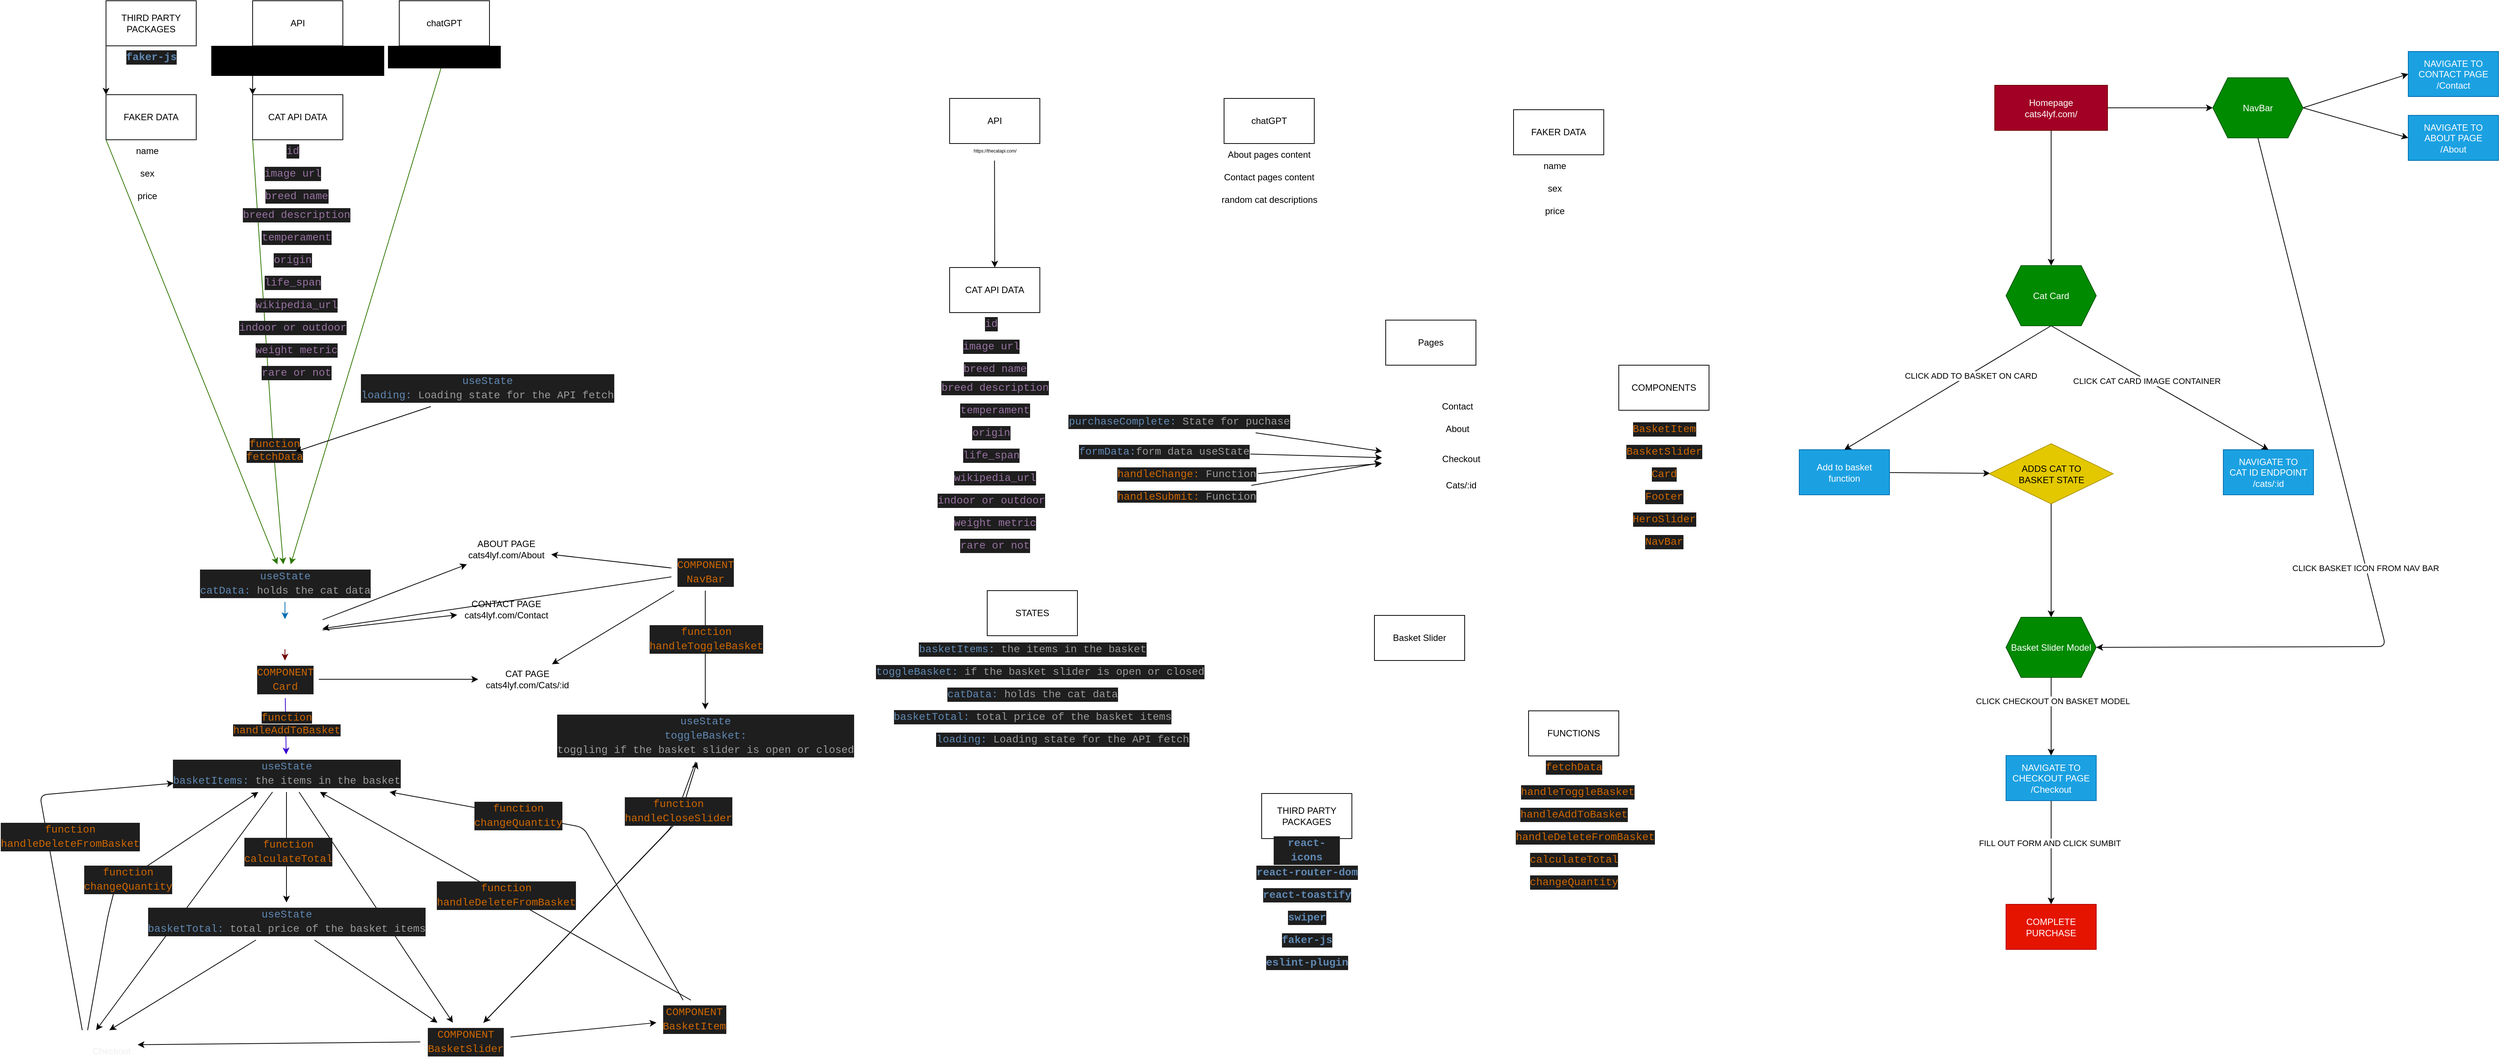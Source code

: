 <mxfile>
    <diagram id="xva2MECG3VPQPZKDk1kb" name="Page-1">
        <mxGraphModel dx="4319" dy="2188" grid="1" gridSize="10" guides="1" tooltips="1" connect="1" arrows="1" fold="1" page="1" pageScale="1" pageWidth="1169" pageHeight="1654" math="0" shadow="0">
            <root>
                <mxCell id="0"/>
                <mxCell id="1" parent="0"/>
                <mxCell id="410" value="" style="edgeStyle=none;orthogonalLoop=1;jettySize=auto;html=1;fontColor=#80FF00;" parent="1" source="367" target="407" edge="1">
                    <mxGeometry width="100" relative="1" as="geometry">
                        <mxPoint x="-180" y="1255" as="sourcePoint"/>
                        <mxPoint x="-160" y="1215" as="targetPoint"/>
                        <Array as="points">
                            <mxPoint x="-240" y="1165"/>
                        </Array>
                    </mxGeometry>
                </mxCell>
                <mxCell id="349" style="edgeStyle=none;html=1;exitX=0;exitY=1;exitDx=0;exitDy=0;entryX=0;entryY=0;entryDx=0;entryDy=0;" parent="1" source="196" target="212" edge="1">
                    <mxGeometry relative="1" as="geometry"/>
                </mxCell>
                <mxCell id="387" value="" style="edgeStyle=none;orthogonalLoop=1;jettySize=auto;html=1;fontColor=#80FF00;" parent="1" source="385" target="364" edge="1">
                    <mxGeometry width="100" relative="1" as="geometry">
                        <mxPoint x="-290" y="1435" as="sourcePoint"/>
                        <mxPoint x="-190" y="1435" as="targetPoint"/>
                        <Array as="points"/>
                    </mxGeometry>
                </mxCell>
                <mxCell id="322" value="" style="edgeStyle=none;orthogonalLoop=1;jettySize=auto;html=1;fillColor=#60a917;strokeColor=#2D7600;" parent="1" source="193" target="229" edge="1">
                    <mxGeometry width="100" relative="1" as="geometry">
                        <mxPoint x="293" y="375" as="sourcePoint"/>
                        <mxPoint x="393" y="375" as="targetPoint"/>
                        <Array as="points"/>
                    </mxGeometry>
                </mxCell>
                <mxCell id="67" value="https://api.thecatapi.com/v1/images/search?limit=10&lt;br&gt;&amp;amp;breed_ids=beng&amp;amp;api_key=live_WsdZaAc&lt;br&gt;nisLiWqYkDONH329FCuNncM9Ghti7CBiUWgKGWW92FJN2rKOe4vFct8bw" style="text;align=center;verticalAlign=middle;resizable=0;points=[];autosize=1;strokeColor=none;fillColor=#000000;fontSize=6;html=1;gradientColor=none;" parent="1" vertex="1">
                    <mxGeometry x="-862" y="135" width="230" height="40" as="geometry"/>
                </mxCell>
                <mxCell id="181" value="name" style="text;html=1;strokeColor=none;fillColor=none;align=center;verticalAlign=middle;whiteSpace=wrap;rounded=0;" parent="1" vertex="1">
                    <mxGeometry x="-977" y="260" width="60" height="30" as="geometry"/>
                </mxCell>
                <mxCell id="254" style="edgeStyle=none;html=1;exitX=0;exitY=1;exitDx=0;exitDy=0;fillColor=#60a917;strokeColor=#2D7600;" parent="1" source="182" target="229" edge="1">
                    <mxGeometry relative="1" as="geometry"/>
                </mxCell>
                <mxCell id="182" value="FAKER DATA" style="rounded=0;whiteSpace=wrap;html=1;" parent="1" vertex="1">
                    <mxGeometry x="-1002" y="200" width="120" height="60" as="geometry"/>
                </mxCell>
                <mxCell id="184" value="sex" style="text;html=1;strokeColor=none;fillColor=none;align=center;verticalAlign=middle;whiteSpace=wrap;rounded=0;" parent="1" vertex="1">
                    <mxGeometry x="-977" y="290" width="60" height="30" as="geometry"/>
                </mxCell>
                <mxCell id="192" value="chatGPT" style="rounded=0;whiteSpace=wrap;html=1;" parent="1" vertex="1">
                    <mxGeometry x="-612" y="75" width="120" height="60" as="geometry"/>
                </mxCell>
                <mxCell id="193" value="random cat descriptions" style="text;html=1;align=center;verticalAlign=middle;resizable=0;points=[];autosize=1;strokeColor=none;fillColor=#000000;" parent="1" vertex="1">
                    <mxGeometry x="-627" y="135" width="150" height="30" as="geometry"/>
                </mxCell>
                <mxCell id="196" value="API" style="rounded=0;whiteSpace=wrap;html=1;" parent="1" vertex="1">
                    <mxGeometry x="-807" y="75" width="120" height="60" as="geometry"/>
                </mxCell>
                <mxCell id="197" value="price" style="text;html=1;strokeColor=none;fillColor=none;align=center;verticalAlign=middle;whiteSpace=wrap;rounded=0;" parent="1" vertex="1">
                    <mxGeometry x="-977" y="320" width="60" height="30" as="geometry"/>
                </mxCell>
                <mxCell id="207" value="&lt;span style=&quot;color: rgb(255, 255, 255);&quot;&gt;HOME PAGES&lt;br&gt;cats4lyf.com/&lt;br&gt;&lt;/span&gt;" style="text;html=1;align=center;verticalAlign=middle;resizable=0;points=[];autosize=1;strokeColor=none;fillColor=none;" parent="1" vertex="1">
                    <mxGeometry x="-814" y="898" width="100" height="40" as="geometry"/>
                </mxCell>
                <mxCell id="350" style="edgeStyle=none;html=1;exitX=0;exitY=1;exitDx=0;exitDy=0;fillColor=#60a917;strokeColor=#2D7600;" parent="1" source="212" target="229" edge="1">
                    <mxGeometry relative="1" as="geometry">
                        <mxPoint x="-770" y="755" as="targetPoint"/>
                        <Array as="points">
                            <mxPoint x="-780" y="665"/>
                        </Array>
                    </mxGeometry>
                </mxCell>
                <mxCell id="359" value="&lt;span style=&quot;color: rgba(0, 0, 0, 0); font-family: monospace; font-size: 0px; text-align: start; background-color: rgb(42, 37, 47);&quot;&gt;%3CmxGraphModel%3E%3Croot%3E%3CmxCell%20id%3D%220%22%2F%3E%3CmxCell%20id%3D%221%22%20parent%3D%220%22%2F%3E%3CmxCell%20id%3D%222%22%20value%3D%22%26lt%3Bdiv%20style%3D%26quot%3Bcolor%3A%20rgb(197%2C%20200%2C%20198)%3B%20background-color%3A%20rgb(30%2C%2030%2C%2030)%3B%20font-family%3A%20Consolas%2C%20%26amp%3Bquot%3BCourier%20New%26amp%3Bquot%3B%2C%20monospace%3B%20font-size%3A%2014px%3B%20line-height%3A%2019px%3B%26quot%3B%26gt%3B%26lt%3Bspan%20style%3D%26quot%3Bcolor%3A%20%23ce6700%3B%26quot%3B%26gt%3BfetchData%26lt%3B%2Fspan%26gt%3B%26lt%3B%2Fdiv%26gt%3B%22%20style%3D%22text%3Bhtml%3D1%3Balign%3Dcenter%3BverticalAlign%3Dmiddle%3Bresizable%3D0%3Bpoints%3D%5B%5D%3Bautosize%3D1%3BstrokeColor%3Dnone%3BfillColor%3Dnone%3B%22%20vertex%3D%221%22%20parent%3D%221%22%3E%3CmxGeometry%20x%3D%22-642%22%20y%3D%22575%22%20width%3D%2290%22%20height%3D%2230%22%20as%3D%22geometry%22%2F%3E%3C%2FmxCell%3E%3C%2Froot%3E%3C%2FmxGraphModel%3E&lt;/span&gt;" style="edgeLabel;html=1;align=center;verticalAlign=middle;resizable=0;points=[];fontColor=#80FF00;" parent="350" vertex="1" connectable="0">
                    <mxGeometry x="0.746" relative="1" as="geometry">
                        <mxPoint as="offset"/>
                    </mxGeometry>
                </mxCell>
                <mxCell id="360" value="&lt;span style=&quot;color: rgba(0, 0, 0, 0); font-family: monospace; font-size: 0px; text-align: start; background-color: rgb(42, 37, 47);&quot;&gt;%3CmxGraphModel%3E%3Croot%3E%3CmxCell%20id%3D%220%22%2F%3E%3CmxCell%20id%3D%221%22%20parent%3D%220%22%2F%3E%3CmxCell%20id%3D%222%22%20value%3D%22%26lt%3Bdiv%20style%3D%26quot%3Bcolor%3A%20rgb(197%2C%20200%2C%20198)%3B%20background-color%3A%20rgb(30%2C%2030%2C%2030)%3B%20font-family%3A%20Consolas%2C%20%26amp%3Bquot%3BCourier%20New%26amp%3Bquot%3B%2C%20monospace%3B%20font-size%3A%2014px%3B%20line-height%3A%2019px%3B%26quot%3B%26gt%3B%26lt%3Bspan%20style%3D%26quot%3Bcolor%3A%20%23ce6700%3B%26quot%3B%26gt%3BfetchData%26lt%3B%2Fspan%26gt%3B%26lt%3B%2Fdiv%26gt%3B%22%20style%3D%22text%3Bhtml%3D1%3Balign%3Dcenter%3BverticalAlign%3Dmiddle%3Bresizable%3D0%3Bpoints%3D%5B%5D%3Bautosize%3D1%3BstrokeColor%3Dnone%3BfillColor%3Dnone%3B%22%20vertex%3D%221%22%20parent%3D%221%22%3E%3CmxGeometry%20x%3D%22-642%22%20y%3D%22575%22%20width%3D%2290%22%20height%3D%2230%22%20as%3D%22geometry%22%2F%3E%3C%2FmxCell%3E%3C%2Froot%3E%3C%2FmxGraphModel%3E&lt;/span&gt;" style="edgeLabel;html=1;align=center;verticalAlign=middle;resizable=0;points=[];fontColor=#80FF00;" parent="350" vertex="1" connectable="0">
                    <mxGeometry x="0.424" y="3" relative="1" as="geometry">
                        <mxPoint as="offset"/>
                    </mxGeometry>
                </mxCell>
                <mxCell id="361" value="&lt;span style=&quot;color: rgb(206, 103, 0); font-family: Consolas, &amp;quot;Courier New&amp;quot;, monospace; font-size: 14px; background-color: rgb(30, 30, 30);&quot;&gt;function&lt;br&gt;fetchData&lt;/span&gt;" style="edgeLabel;html=1;align=center;verticalAlign=middle;resizable=0;points=[];fontColor=#80FF00;" parent="350" vertex="1" connectable="0">
                    <mxGeometry x="0.463" y="1" relative="1" as="geometry">
                        <mxPoint y="-1" as="offset"/>
                    </mxGeometry>
                </mxCell>
                <mxCell id="212" value="CAT API DATA" style="whiteSpace=wrap;html=1;" parent="1" vertex="1">
                    <mxGeometry x="-807" y="200" width="120" height="60" as="geometry"/>
                </mxCell>
                <mxCell id="213" value="&lt;div style=&quot;color: rgb(197, 200, 198); background-color: rgb(30, 30, 30); font-family: Consolas, &amp;quot;Courier New&amp;quot;, monospace; font-size: 14px; line-height: 19px;&quot;&gt;&lt;span style=&quot;color: #9872a2;&quot;&gt;id&lt;/span&gt;&lt;/div&gt;" style="text;html=1;align=center;verticalAlign=middle;resizable=0;points=[];autosize=1;strokeColor=none;fillColor=none;" parent="1" vertex="1">
                    <mxGeometry x="-774" y="260" width="40" height="30" as="geometry"/>
                </mxCell>
                <mxCell id="214" value="&lt;div style=&quot;color: rgb(197, 200, 198); background-color: rgb(30, 30, 30); font-family: Consolas, &amp;quot;Courier New&amp;quot;, monospace; font-size: 14px; line-height: 19px;&quot;&gt;&lt;span style=&quot;color: #9872a2;&quot;&gt;image url&lt;/span&gt;&lt;/div&gt;" style="text;html=1;align=center;verticalAlign=middle;resizable=0;points=[];autosize=1;strokeColor=none;fillColor=none;" parent="1" vertex="1">
                    <mxGeometry x="-799" y="290" width="90" height="30" as="geometry"/>
                </mxCell>
                <mxCell id="215" value="&lt;div style=&quot;color: rgb(197, 200, 198); background-color: rgb(30, 30, 30); font-family: Consolas, &amp;quot;Courier New&amp;quot;, monospace; font-size: 14px; line-height: 19px;&quot;&gt;&lt;span style=&quot;color: #9872a2;&quot;&gt;breed name&lt;/span&gt;&lt;/div&gt;" style="text;html=1;align=center;verticalAlign=middle;resizable=0;points=[];autosize=1;strokeColor=none;fillColor=none;" parent="1" vertex="1">
                    <mxGeometry x="-799" y="320" width="100" height="30" as="geometry"/>
                </mxCell>
                <mxCell id="216" value="&lt;div style=&quot;color: rgb(197, 200, 198); background-color: rgb(30, 30, 30); font-family: Consolas, &amp;quot;Courier New&amp;quot;, monospace; font-size: 14px; line-height: 19px;&quot;&gt;&lt;span style=&quot;color: #9872a2;&quot;&gt;breed description&lt;/span&gt;&lt;/div&gt;" style="text;html=1;align=center;verticalAlign=middle;resizable=0;points=[];autosize=1;strokeColor=none;fillColor=none;" parent="1" vertex="1">
                    <mxGeometry x="-824" y="345" width="150" height="30" as="geometry"/>
                </mxCell>
                <mxCell id="217" value="&lt;div style=&quot;color: rgb(197, 200, 198); background-color: rgb(30, 30, 30); font-family: Consolas, &amp;quot;Courier New&amp;quot;, monospace; font-size: 14px; line-height: 19px;&quot;&gt;&lt;span style=&quot;color: #9872a2;&quot;&gt;temperament&lt;/span&gt;&lt;/div&gt;" style="text;html=1;align=center;verticalAlign=middle;resizable=0;points=[];autosize=1;strokeColor=none;fillColor=none;" parent="1" vertex="1">
                    <mxGeometry x="-804" y="375" width="110" height="30" as="geometry"/>
                </mxCell>
                <mxCell id="218" value="&lt;div style=&quot;color: rgb(197, 200, 198); background-color: rgb(30, 30, 30); font-family: Consolas, &amp;quot;Courier New&amp;quot;, monospace; font-size: 14px; line-height: 19px;&quot;&gt;&lt;span style=&quot;color: #9872a2;&quot;&gt;origin&lt;/span&gt;&lt;/div&gt;" style="text;html=1;align=center;verticalAlign=middle;resizable=0;points=[];autosize=1;strokeColor=none;fillColor=none;" parent="1" vertex="1">
                    <mxGeometry x="-789" y="405" width="70" height="30" as="geometry"/>
                </mxCell>
                <mxCell id="219" value="&lt;div style=&quot;color: rgb(197, 200, 198); background-color: rgb(30, 30, 30); font-family: Consolas, &amp;quot;Courier New&amp;quot;, monospace; font-size: 14px; line-height: 19px;&quot;&gt;&lt;span style=&quot;color: #9872a2;&quot;&gt;life_span&lt;/span&gt;&lt;/div&gt;" style="text;html=1;align=center;verticalAlign=middle;resizable=0;points=[];autosize=1;strokeColor=none;fillColor=none;" parent="1" vertex="1">
                    <mxGeometry x="-799" y="435" width="90" height="30" as="geometry"/>
                </mxCell>
                <mxCell id="220" value="&lt;div style=&quot;color: rgb(197, 200, 198); background-color: rgb(30, 30, 30); font-family: Consolas, &amp;quot;Courier New&amp;quot;, monospace; font-size: 14px; line-height: 19px;&quot;&gt;&lt;span style=&quot;color: #9872a2;&quot;&gt;wikipedia_url&lt;/span&gt;&lt;/div&gt;" style="text;html=1;align=center;verticalAlign=middle;resizable=0;points=[];autosize=1;strokeColor=none;fillColor=none;" parent="1" vertex="1">
                    <mxGeometry x="-809" y="465" width="120" height="30" as="geometry"/>
                </mxCell>
                <mxCell id="221" value="&lt;div style=&quot;color: rgb(197, 200, 198); background-color: rgb(30, 30, 30); font-family: Consolas, &amp;quot;Courier New&amp;quot;, monospace; font-size: 14px; line-height: 19px;&quot;&gt;&lt;span style=&quot;color: #9872a2;&quot;&gt;indoor or outdoor&lt;/span&gt;&lt;/div&gt;" style="text;html=1;align=center;verticalAlign=middle;resizable=0;points=[];autosize=1;strokeColor=none;fillColor=none;" parent="1" vertex="1">
                    <mxGeometry x="-829" y="495" width="150" height="30" as="geometry"/>
                </mxCell>
                <mxCell id="223" value="&lt;div style=&quot;color: rgb(197, 200, 198); background-color: rgb(30, 30, 30); font-family: Consolas, &amp;quot;Courier New&amp;quot;, monospace; font-size: 14px; line-height: 19px;&quot;&gt;&lt;span style=&quot;color: #9872a2;&quot;&gt;weight metric&lt;/span&gt;&lt;/div&gt;" style="text;html=1;align=center;verticalAlign=middle;resizable=0;points=[];autosize=1;strokeColor=none;fillColor=none;" parent="1" vertex="1">
                    <mxGeometry x="-809" y="525" width="120" height="30" as="geometry"/>
                </mxCell>
                <mxCell id="224" value="&lt;div style=&quot;color: rgb(197, 200, 198); background-color: rgb(30, 30, 30); font-family: Consolas, &amp;quot;Courier New&amp;quot;, monospace; font-size: 14px; line-height: 19px;&quot;&gt;&lt;span style=&quot;color: #9872a2;&quot;&gt;rare or not&lt;/span&gt;&lt;/div&gt;" style="text;html=1;align=center;verticalAlign=middle;resizable=0;points=[];autosize=1;strokeColor=none;fillColor=none;" parent="1" vertex="1">
                    <mxGeometry x="-804" y="555" width="110" height="30" as="geometry"/>
                </mxCell>
                <mxCell id="227" value="&lt;div style=&quot;color: rgb(197, 200, 198); background-color: rgb(30, 30, 30); font-family: Consolas, &amp;quot;Courier New&amp;quot;, monospace; font-size: 14px; line-height: 19px;&quot;&gt;&lt;span style=&quot;color: rgb(96, 137, 180);&quot;&gt;useState&lt;br&gt;basketItems:&amp;nbsp;&lt;/span&gt;&lt;span style=&quot;color: #9a9b99;&quot;&gt;the items in the basket&lt;/span&gt;&lt;/div&gt;" style="text;html=1;align=center;verticalAlign=middle;resizable=0;points=[];autosize=1;strokeColor=none;fillColor=none;" parent="1" vertex="1">
                    <mxGeometry x="-912" y="1078" width="300" height="50" as="geometry"/>
                </mxCell>
                <mxCell id="229" value="&lt;div style=&quot;color: rgb(197, 200, 198); background-color: rgb(30, 30, 30); font-family: Consolas, &amp;quot;Courier New&amp;quot;, monospace; font-size: 14px; line-height: 19px;&quot;&gt;&lt;span style=&quot;color: rgb(96, 137, 180);&quot;&gt;useState&lt;br&gt;catData:&amp;nbsp;&lt;/span&gt;&lt;span style=&quot;color: #9a9b99;&quot;&gt;holds the cat data&lt;/span&gt;&lt;/div&gt;" style="text;html=1;align=center;verticalAlign=middle;resizable=0;points=[];autosize=1;strokeColor=none;fillColor=none;" parent="1" vertex="1">
                    <mxGeometry x="-879" y="825" width="230" height="50" as="geometry"/>
                </mxCell>
                <mxCell id="241" value="&lt;div style=&quot;color: rgb(197, 200, 198); background-color: rgb(30, 30, 30); font-family: Consolas, &amp;quot;Courier New&amp;quot;, monospace; font-size: 14px; line-height: 19px;&quot;&gt;&lt;span style=&quot;color: #ce6700;&quot;&gt;COMPONENT&lt;br&gt;Card&lt;/span&gt;&lt;/div&gt;" style="text;html=1;align=center;verticalAlign=middle;resizable=0;points=[];autosize=1;strokeColor=none;fillColor=none;" parent="1" vertex="1">
                    <mxGeometry x="-809" y="953" width="90" height="50" as="geometry"/>
                </mxCell>
                <mxCell id="317" value="" style="edgeStyle=none;orthogonalLoop=1;jettySize=auto;html=1;fillColor=#1ba1e2;strokeColor=#006EAF;" parent="1" source="229" target="207" edge="1">
                    <mxGeometry width="100" relative="1" as="geometry">
                        <mxPoint x="903" y="855" as="sourcePoint"/>
                        <mxPoint x="1003" y="855" as="targetPoint"/>
                        <Array as="points"/>
                    </mxGeometry>
                </mxCell>
                <mxCell id="319" value="" style="edgeStyle=none;orthogonalLoop=1;jettySize=auto;html=1;fillColor=#a20025;strokeColor=#6F0000;" parent="1" source="207" target="241" edge="1">
                    <mxGeometry width="100" relative="1" as="geometry">
                        <mxPoint x="553" y="705" as="sourcePoint"/>
                        <mxPoint x="653" y="705" as="targetPoint"/>
                        <Array as="points"/>
                    </mxGeometry>
                </mxCell>
                <mxCell id="324" value="" style="edgeStyle=none;orthogonalLoop=1;jettySize=auto;html=1;fillColor=#6a00ff;strokeColor=#3700CC;" parent="1" source="241" target="227" edge="1">
                    <mxGeometry width="100" relative="1" as="geometry">
                        <mxPoint x="603" y="1305" as="sourcePoint"/>
                        <mxPoint x="173" y="1065" as="targetPoint"/>
                        <Array as="points"/>
                    </mxGeometry>
                </mxCell>
                <mxCell id="325" value="&lt;font face=&quot;Consolas, Courier New, monospace&quot; color=&quot;#ce6700&quot;&gt;&lt;span style=&quot;font-size: 14px; background-color: rgb(30, 30, 30);&quot;&gt;function&lt;br&gt;handleAddToBasket&lt;/span&gt;&lt;/font&gt;" style="edgeLabel;html=1;align=center;verticalAlign=middle;resizable=0;points=[];" parent="324" vertex="1" connectable="0">
                    <mxGeometry x="-0.097" y="1" relative="1" as="geometry">
                        <mxPoint as="offset"/>
                    </mxGeometry>
                </mxCell>
                <mxCell id="345" value="&lt;div style=&quot;color: rgb(197, 200, 198); background-color: rgb(30, 30, 30); font-family: Consolas, &amp;quot;Courier New&amp;quot;, monospace; font-size: 14px; line-height: 19px;&quot;&gt;&lt;span style=&quot;color: #6089b4;font-weight: bold;&quot;&gt;faker-js&lt;/span&gt;&lt;/div&gt;" style="text;html=1;align=center;verticalAlign=middle;resizable=0;points=[];autosize=1;strokeColor=none;fillColor=none;" parent="1" vertex="1">
                    <mxGeometry x="-987" y="135" width="90" height="30" as="geometry"/>
                </mxCell>
                <mxCell id="348" style="edgeStyle=none;html=1;exitX=0;exitY=1;exitDx=0;exitDy=0;entryX=0;entryY=0;entryDx=0;entryDy=0;" parent="1" source="346" target="182" edge="1">
                    <mxGeometry relative="1" as="geometry"/>
                </mxCell>
                <mxCell id="346" value="THIRD PARTY PACKAGES" style="rounded=0;whiteSpace=wrap;html=1;" parent="1" vertex="1">
                    <mxGeometry x="-1002" y="75" width="120" height="60" as="geometry"/>
                </mxCell>
                <mxCell id="355" value="&lt;span style=&quot;&quot;&gt;CAT PAGE&lt;br&gt;cats4lyf.com/&lt;/span&gt;Cats/:id" style="text;html=1;align=center;verticalAlign=middle;resizable=0;points=[];autosize=1;" parent="1" vertex="1">
                    <mxGeometry x="-507" y="958" width="130" height="40" as="geometry"/>
                </mxCell>
                <mxCell id="356" value="" style="edgeStyle=none;orthogonalLoop=1;jettySize=auto;html=1;" parent="1" source="241" target="355" edge="1">
                    <mxGeometry width="100" relative="1" as="geometry">
                        <mxPoint x="-717" y="965" as="sourcePoint"/>
                        <mxPoint x="-617" y="965" as="targetPoint"/>
                        <Array as="points"/>
                    </mxGeometry>
                </mxCell>
                <mxCell id="362" value="" style="edgeStyle=none;orthogonalLoop=1;jettySize=auto;html=1;fontColor=#80FF00;" parent="1" source="227" target="364" edge="1">
                    <mxGeometry width="100" relative="1" as="geometry">
                        <mxPoint x="-897" y="1285" as="sourcePoint"/>
                        <mxPoint x="-967" y="1265" as="targetPoint"/>
                        <Array as="points"/>
                    </mxGeometry>
                </mxCell>
                <mxCell id="363" value="" style="edgeStyle=none;orthogonalLoop=1;jettySize=auto;html=1;fontColor=#80FF00;" parent="1" source="227" target="367" edge="1">
                    <mxGeometry width="100" relative="1" as="geometry">
                        <mxPoint x="-687" y="1245" as="sourcePoint"/>
                        <mxPoint x="-561.725" y="1265" as="targetPoint"/>
                        <Array as="points"/>
                    </mxGeometry>
                </mxCell>
                <mxCell id="364" value="&lt;span style=&quot;color: rgb(255, 255, 255);&quot;&gt;CHECKOUT PAGE&lt;br&gt;cats4lyf.com/&lt;/span&gt;&lt;span style=&quot;color: rgb(240, 240, 240);&quot;&gt;Checkout&lt;/span&gt;" style="text;html=1;align=center;verticalAlign=middle;resizable=0;points=[];autosize=1;strokeColor=none;fillColor=none;fontColor=#80FF00;" parent="1" vertex="1">
                    <mxGeometry x="-1100" y="1445" width="140" height="40" as="geometry"/>
                </mxCell>
                <mxCell id="367" value="&lt;div style=&quot;color: rgb(197, 200, 198); background-color: rgb(30, 30, 30); font-family: Consolas, &amp;quot;Courier New&amp;quot;, monospace; font-size: 14px; line-height: 19px;&quot;&gt;&lt;span style=&quot;color: #ce6700;&quot;&gt;COMPONENT&lt;br&gt;BasketSlider&lt;/span&gt;&lt;/div&gt;" style="text;html=1;align=center;verticalAlign=middle;resizable=0;points=[];autosize=1;strokeColor=none;fillColor=none;" parent="1" vertex="1">
                    <mxGeometry x="-584" y="1435" width="120" height="50" as="geometry"/>
                </mxCell>
                <mxCell id="368" value="" style="edgeStyle=none;orthogonalLoop=1;jettySize=auto;html=1;fontColor=#80FF00;" parent="1" source="367" target="364" edge="1">
                    <mxGeometry width="100" relative="1" as="geometry">
                        <mxPoint x="-857" y="1325" as="sourcePoint"/>
                        <mxPoint x="-757" y="1325" as="targetPoint"/>
                        <Array as="points"/>
                    </mxGeometry>
                </mxCell>
                <mxCell id="369" value="" style="edgeStyle=none;orthogonalLoop=1;jettySize=auto;html=1;fontColor=#80FF00;" parent="1" source="367" target="371" edge="1">
                    <mxGeometry width="100" relative="1" as="geometry">
                        <mxPoint x="-487" y="1465" as="sourcePoint"/>
                        <mxPoint x="-537" y="1495" as="targetPoint"/>
                        <Array as="points"/>
                    </mxGeometry>
                </mxCell>
                <mxCell id="371" value="&lt;div style=&quot;color: rgb(197, 200, 198); background-color: rgb(30, 30, 30); font-family: Consolas, &amp;quot;Courier New&amp;quot;, monospace; font-size: 14px; line-height: 19px;&quot;&gt;&lt;span style=&quot;color: #ce6700;&quot;&gt;COMPONENT&lt;br&gt;BasketItem&lt;/span&gt;&lt;/div&gt;" style="text;html=1;align=center;verticalAlign=middle;resizable=0;points=[];autosize=1;strokeColor=none;fillColor=none;" parent="1" vertex="1">
                    <mxGeometry x="-270" y="1405" width="100" height="50" as="geometry"/>
                </mxCell>
                <mxCell id="377" value="" style="edgeStyle=none;orthogonalLoop=1;jettySize=auto;html=1;fontColor=#80FF00;exitX=0.46;exitY=0;exitDx=0;exitDy=0;exitPerimeter=0;" parent="1" source="371" target="227" edge="1">
                    <mxGeometry width="100" relative="1" as="geometry">
                        <mxPoint x="-477" y="1265" as="sourcePoint"/>
                        <mxPoint x="-377" y="1265" as="targetPoint"/>
                        <Array as="points"/>
                    </mxGeometry>
                </mxCell>
                <mxCell id="378" value="&lt;span style=&quot;color: rgba(0, 0, 0, 0); font-family: monospace; font-size: 0px; text-align: start; background-color: rgb(42, 37, 47);&quot;&gt;%3CmxGraphModel%3E%3Croot%3E%3CmxCell%20id%3D%220%22%2F%3E%3CmxCell%20id%3D%221%22%20parent%3D%220%22%2F%3E%3CmxCell%20id%3D%222%22%20value%3D%22%26lt%3Bfont%20face%3D%26quot%3BConsolas%2C%20Courier%20New%2C%20monospace%26quot%3B%20color%3D%26quot%3B%23ce6700%26quot%3B%26gt%3B%26lt%3Bspan%20style%3D%26quot%3Bfont-size%3A%2014px%3B%20background-color%3A%20rgb(30%2C%2030%2C%2030)%3B%26quot%3B%26gt%3Bfunction%26lt%3Bbr%26gt%3BhandleAddToBasket%26lt%3B%2Fspan%26gt%3B%26lt%3B%2Ffont%26gt%3B%22%20style%3D%22edgeLabel%3Bhtml%3D1%3Balign%3Dcenter%3BverticalAlign%3Dmiddle%3Bresizable%3D0%3Bpoints%3D%5B%5D%3B%22%20vertex%3D%221%22%20connectable%3D%220%22%20parent%3D%221%22%3E%3CmxGeometry%20x%3D%22-594%22%20y%3D%22972%22%20as%3D%22geometry%22%2F%3E%3C%2FmxCell%3E%3C%2Froot%3E%3C%2FmxGraphModel%3E&lt;/span&gt;" style="edgeLabel;html=1;align=center;verticalAlign=middle;resizable=0;points=[];fontColor=#80FF00;" parent="377" vertex="1" connectable="0">
                    <mxGeometry x="0.001" y="-1" relative="1" as="geometry">
                        <mxPoint as="offset"/>
                    </mxGeometry>
                </mxCell>
                <mxCell id="379" value="&lt;span style=&quot;color: rgba(0, 0, 0, 0); font-family: monospace; font-size: 0px; text-align: start; background-color: rgb(42, 37, 47);&quot;&gt;%3CmxGraphModel%3E%3Croot%3E%3CmxCell%20id%3D%220%22%2F%3E%3CmxCell%20id%3D%221%22%20parent%3D%220%22%2F%3E%3CmxCell%20id%3D%222%22%20value%3D%22%26lt%3Bfont%20face%3D%26quot%3BConsolas%2C%20Courier%20New%2C%20monospace%26quot%3B%20color%3D%26quot%3B%23ce6700%26quot%3B%26gt%3B%26lt%3Bspan%20style%3D%26quot%3Bfont-size%3A%2014px%3B%20background-color%3A%20rgb(30%2C%2030%2C%2030)%3B%26quot%3B%26gt%3Bfunction%26lt%3Bbr%26gt%3BhandleAddToBasket%26lt%3B%2Fspan%26gt%3B%26lt%3B%2Ffont%26gt%3B%22%20style%3D%22edgeLabel%3Bhtml%3D1%3Balign%3Dcenter%3BverticalAlign%3Dmiddle%3Bresizable%3D0%3Bpoints%3D%5B%5D%3B%22%20vertex%3D%221%22%20connectable%3D%220%22%20parent%3D%221%22%3E%3CmxGeometry%20x%3D%22-594%22%20y%3D%22972%22%20as%3D%22geometry%22%2F%3E%3C%2FmxCell%3E%3C%2Froot%3E%3C%2FmxGraphModel%3E&lt;/span&gt;" style="edgeLabel;html=1;align=center;verticalAlign=middle;resizable=0;points=[];fontColor=#80FF00;" parent="377" vertex="1" connectable="0">
                    <mxGeometry x="0.106" y="-3" relative="1" as="geometry">
                        <mxPoint x="-1" as="offset"/>
                    </mxGeometry>
                </mxCell>
                <mxCell id="380" value="&lt;div style=&quot;color: rgb(197, 200, 198); background-color: rgb(30, 30, 30); font-family: Consolas, &amp;quot;Courier New&amp;quot;, monospace; font-size: 14px; line-height: 19px;&quot;&gt;&lt;span style=&quot;color: #ce6700;&quot;&gt;function&lt;br&gt;handleDeleteFromBasket&lt;/span&gt;&lt;/div&gt;" style="edgeLabel;html=1;align=center;verticalAlign=middle;resizable=0;points=[];fontColor=#80FF00;" parent="377" vertex="1" connectable="0">
                    <mxGeometry x="0.128" y="-2" relative="1" as="geometry">
                        <mxPoint x="31" y="18" as="offset"/>
                    </mxGeometry>
                </mxCell>
                <mxCell id="381" value="" style="edgeStyle=none;orthogonalLoop=1;jettySize=auto;html=1;fontColor=#80FF00;" parent="1" source="371" target="227" edge="1">
                    <mxGeometry width="100" relative="1" as="geometry">
                        <mxPoint x="-537" y="1425" as="sourcePoint"/>
                        <mxPoint x="-377" y="1365" as="targetPoint"/>
                        <Array as="points">
                            <mxPoint x="-367" y="1175"/>
                        </Array>
                    </mxGeometry>
                </mxCell>
                <mxCell id="382" value="&lt;div style=&quot;color: rgb(197, 200, 198); background-color: rgb(30, 30, 30); font-family: Consolas, &amp;quot;Courier New&amp;quot;, monospace; font-size: 14px; line-height: 19px;&quot;&gt;&lt;span style=&quot;color: #ce6700;&quot;&gt;function&lt;br&gt;changeQuantity&lt;/span&gt;&lt;/div&gt;" style="edgeLabel;html=1;align=center;verticalAlign=middle;resizable=0;points=[];fontColor=#80FF00;" parent="381" vertex="1" connectable="0">
                    <mxGeometry x="0.342" relative="1" as="geometry">
                        <mxPoint as="offset"/>
                    </mxGeometry>
                </mxCell>
                <mxCell id="383" value="" style="edgeStyle=none;orthogonalLoop=1;jettySize=auto;html=1;fontColor=#80FF00;" parent="1" source="227" target="385" edge="1">
                    <mxGeometry width="100" relative="1" as="geometry">
                        <mxPoint x="-567" y="1108" as="sourcePoint"/>
                        <mxPoint x="-327" y="1105" as="targetPoint"/>
                        <Array as="points"/>
                    </mxGeometry>
                </mxCell>
                <mxCell id="384" value="&lt;div style=&quot;color: rgb(197, 200, 198); background-color: rgb(30, 30, 30); font-family: Consolas, &amp;quot;Courier New&amp;quot;, monospace; font-size: 14px; line-height: 19px;&quot;&gt;&lt;span style=&quot;color: #ce6700;&quot;&gt;function&lt;br&gt;calculateTotal&lt;/span&gt;&lt;/div&gt;" style="edgeLabel;html=1;align=center;verticalAlign=middle;resizable=0;points=[];fontColor=#80FF00;" parent="383" vertex="1" connectable="0">
                    <mxGeometry x="0.067" y="2" relative="1" as="geometry">
                        <mxPoint as="offset"/>
                    </mxGeometry>
                </mxCell>
                <mxCell id="385" value="&lt;div style=&quot;color: rgb(197, 200, 198); background-color: rgb(30, 30, 30); font-family: Consolas, &amp;quot;Courier New&amp;quot;, monospace; font-size: 14px; line-height: 19px;&quot;&gt;&lt;span style=&quot;color: #6089b4;&quot;&gt;useState&lt;br&gt;basketTotal:&amp;nbsp;&lt;/span&gt;&lt;span style=&quot;color: rgb(154, 155, 153);&quot;&gt;total price of the basket items&lt;/span&gt;&lt;/div&gt;" style="text;html=1;align=center;verticalAlign=middle;resizable=0;points=[];autosize=1;strokeColor=none;fillColor=none;fontColor=#80FF00;" parent="1" vertex="1">
                    <mxGeometry x="-942" y="1275" width="360" height="50" as="geometry"/>
                </mxCell>
                <mxCell id="386" value="" style="edgeStyle=none;orthogonalLoop=1;jettySize=auto;html=1;fontColor=#80FF00;" parent="1" source="385" target="367" edge="1">
                    <mxGeometry width="100" relative="1" as="geometry">
                        <mxPoint x="-210" y="1205" as="sourcePoint"/>
                        <mxPoint x="-110" y="1205" as="targetPoint"/>
                        <Array as="points"/>
                    </mxGeometry>
                </mxCell>
                <mxCell id="388" value="" style="edgeStyle=none;orthogonalLoop=1;jettySize=auto;html=1;fontColor=#80FF00;" parent="1" source="364" target="227" edge="1">
                    <mxGeometry width="100" relative="1" as="geometry">
                        <mxPoint x="-1080.69" y="1402" as="sourcePoint"/>
                        <mxPoint x="-908.528" y="1085" as="targetPoint"/>
                        <Array as="points">
                            <mxPoint x="-1090" y="1132"/>
                        </Array>
                    </mxGeometry>
                </mxCell>
                <mxCell id="389" value="&lt;span style=&quot;color: rgba(0, 0, 0, 0); font-family: monospace; font-size: 0px; text-align: start; background-color: rgb(42, 37, 47);&quot;&gt;%3CmxGraphModel%3E%3Croot%3E%3CmxCell%20id%3D%220%22%2F%3E%3CmxCell%20id%3D%221%22%20parent%3D%220%22%2F%3E%3CmxCell%20id%3D%222%22%20value%3D%22%26lt%3Bfont%20face%3D%26quot%3BConsolas%2C%20Courier%20New%2C%20monospace%26quot%3B%20color%3D%26quot%3B%23ce6700%26quot%3B%26gt%3B%26lt%3Bspan%20style%3D%26quot%3Bfont-size%3A%2014px%3B%20background-color%3A%20rgb(30%2C%2030%2C%2030)%3B%26quot%3B%26gt%3Bfunction%26lt%3Bbr%26gt%3BhandleAddToBasket%26lt%3B%2Fspan%26gt%3B%26lt%3B%2Ffont%26gt%3B%22%20style%3D%22edgeLabel%3Bhtml%3D1%3Balign%3Dcenter%3BverticalAlign%3Dmiddle%3Bresizable%3D0%3Bpoints%3D%5B%5D%3B%22%20vertex%3D%221%22%20connectable%3D%220%22%20parent%3D%221%22%3E%3CmxGeometry%20x%3D%22-594%22%20y%3D%22972%22%20as%3D%22geometry%22%2F%3E%3C%2FmxCell%3E%3C%2Froot%3E%3C%2FmxGraphModel%3E&lt;/span&gt;" style="edgeLabel;html=1;align=center;verticalAlign=middle;resizable=0;points=[];fontColor=#80FF00;" parent="388" vertex="1" connectable="0">
                    <mxGeometry x="0.001" y="-1" relative="1" as="geometry">
                        <mxPoint as="offset"/>
                    </mxGeometry>
                </mxCell>
                <mxCell id="390" value="&lt;span style=&quot;color: rgba(0, 0, 0, 0); font-family: monospace; font-size: 0px; text-align: start; background-color: rgb(42, 37, 47);&quot;&gt;%3CmxGraphModel%3E%3Croot%3E%3CmxCell%20id%3D%220%22%2F%3E%3CmxCell%20id%3D%221%22%20parent%3D%220%22%2F%3E%3CmxCell%20id%3D%222%22%20value%3D%22%26lt%3Bfont%20face%3D%26quot%3BConsolas%2C%20Courier%20New%2C%20monospace%26quot%3B%20color%3D%26quot%3B%23ce6700%26quot%3B%26gt%3B%26lt%3Bspan%20style%3D%26quot%3Bfont-size%3A%2014px%3B%20background-color%3A%20rgb(30%2C%2030%2C%2030)%3B%26quot%3B%26gt%3Bfunction%26lt%3Bbr%26gt%3BhandleAddToBasket%26lt%3B%2Fspan%26gt%3B%26lt%3B%2Ffont%26gt%3B%22%20style%3D%22edgeLabel%3Bhtml%3D1%3Balign%3Dcenter%3BverticalAlign%3Dmiddle%3Bresizable%3D0%3Bpoints%3D%5B%5D%3B%22%20vertex%3D%221%22%20connectable%3D%220%22%20parent%3D%221%22%3E%3CmxGeometry%20x%3D%22-594%22%20y%3D%22972%22%20as%3D%22geometry%22%2F%3E%3C%2FmxCell%3E%3C%2Froot%3E%3C%2FmxGraphModel%3E&lt;/span&gt;" style="edgeLabel;html=1;align=center;verticalAlign=middle;resizable=0;points=[];fontColor=#80FF00;" parent="388" vertex="1" connectable="0">
                    <mxGeometry x="0.106" y="-3" relative="1" as="geometry">
                        <mxPoint x="-1" as="offset"/>
                    </mxGeometry>
                </mxCell>
                <mxCell id="391" value="&lt;div style=&quot;color: rgb(197, 200, 198); background-color: rgb(30, 30, 30); font-family: Consolas, &amp;quot;Courier New&amp;quot;, monospace; font-size: 14px; line-height: 19px;&quot;&gt;&lt;span style=&quot;color: #ce6700;&quot;&gt;function&lt;br&gt;handleDeleteFromBasket&lt;/span&gt;&lt;/div&gt;" style="edgeLabel;html=1;align=center;verticalAlign=middle;resizable=0;points=[];fontColor=#80FF00;" parent="388" vertex="1" connectable="0">
                    <mxGeometry x="0.128" y="-2" relative="1" as="geometry">
                        <mxPoint x="31" y="18" as="offset"/>
                    </mxGeometry>
                </mxCell>
                <mxCell id="392" value="" style="edgeStyle=none;orthogonalLoop=1;jettySize=auto;html=1;fontColor=#80FF00;" parent="1" source="364" target="227" edge="1">
                    <mxGeometry width="100" relative="1" as="geometry">
                        <mxPoint x="-350" y="1095" as="sourcePoint"/>
                        <mxPoint x="-960" y="1195" as="targetPoint"/>
                        <Array as="points">
                            <mxPoint x="-1000" y="1295"/>
                            <mxPoint x="-990" y="1255"/>
                        </Array>
                    </mxGeometry>
                </mxCell>
                <mxCell id="393" value="&lt;div style=&quot;color: rgb(197, 200, 198); background-color: rgb(30, 30, 30); font-family: Consolas, &amp;quot;Courier New&amp;quot;, monospace; font-size: 14px; line-height: 19px;&quot;&gt;&lt;span style=&quot;color: #ce6700;&quot;&gt;function&lt;br&gt;changeQuantity&lt;/span&gt;&lt;/div&gt;" style="edgeLabel;html=1;align=center;verticalAlign=middle;resizable=0;points=[];fontColor=#80FF00;" parent="392" vertex="1" connectable="0">
                    <mxGeometry x="0.011" relative="1" as="geometry">
                        <mxPoint as="offset"/>
                    </mxGeometry>
                </mxCell>
                <mxCell id="394" value="" style="edgeStyle=none;orthogonalLoop=1;jettySize=auto;html=1;fontColor=#80FF00;" parent="1" source="207" target="395" edge="1">
                    <mxGeometry width="100" relative="1" as="geometry">
                        <mxPoint x="-680" y="885" as="sourcePoint"/>
                        <mxPoint x="-530" y="815" as="targetPoint"/>
                        <Array as="points"/>
                    </mxGeometry>
                </mxCell>
                <mxCell id="395" value="&lt;span style=&quot;&quot;&gt;ABOUT PAGE&lt;br&gt;cats4lyf.com/About&lt;/span&gt;" style="text;html=1;align=center;verticalAlign=middle;resizable=0;points=[];autosize=1;" parent="1" vertex="1">
                    <mxGeometry x="-530" y="785" width="120" height="40" as="geometry"/>
                </mxCell>
                <mxCell id="396" value="&lt;span style=&quot;&quot;&gt;CONTACT PAGE&lt;br&gt;cats4lyf.com/Contact&lt;/span&gt;" style="text;html=1;align=center;verticalAlign=middle;resizable=0;points=[];autosize=1;" parent="1" vertex="1">
                    <mxGeometry x="-535" y="865" width="130" height="40" as="geometry"/>
                </mxCell>
                <mxCell id="397" value="" style="edgeStyle=none;orthogonalLoop=1;jettySize=auto;html=1;fontColor=#80FF00;" parent="1" source="207" target="396" edge="1">
                    <mxGeometry width="100" relative="1" as="geometry">
                        <mxPoint x="-684" y="912.38" as="sourcePoint"/>
                        <mxPoint x="-584" y="912.38" as="targetPoint"/>
                        <Array as="points"/>
                    </mxGeometry>
                </mxCell>
                <mxCell id="400" value="&lt;div style=&quot;color: rgb(197, 200, 198); background-color: rgb(30, 30, 30); font-family: Consolas, &amp;quot;Courier New&amp;quot;, monospace; font-size: 14px; line-height: 19px;&quot;&gt;&lt;span style=&quot;color: #ce6700;&quot;&gt;COMPONENT&lt;br&gt;NavBar&lt;/span&gt;&lt;/div&gt;" style="text;html=1;align=center;verticalAlign=middle;resizable=0;points=[];autosize=1;strokeColor=none;fillColor=none;fontColor=#80FF00;" parent="1" vertex="1">
                    <mxGeometry x="-250" y="810" width="90" height="50" as="geometry"/>
                </mxCell>
                <mxCell id="401" value="" style="edgeStyle=none;orthogonalLoop=1;jettySize=auto;html=1;fontColor=#80FF00;" parent="1" source="400" target="207" edge="1">
                    <mxGeometry width="100" relative="1" as="geometry">
                        <mxPoint x="-340" y="895" as="sourcePoint"/>
                        <mxPoint x="-240" y="895" as="targetPoint"/>
                        <Array as="points"/>
                    </mxGeometry>
                </mxCell>
                <mxCell id="402" value="" style="edgeStyle=none;orthogonalLoop=1;jettySize=auto;html=1;fontColor=#80FF00;" parent="1" source="400" target="355" edge="1">
                    <mxGeometry width="100" relative="1" as="geometry">
                        <mxPoint x="-280" y="875" as="sourcePoint"/>
                        <mxPoint x="-180" y="875" as="targetPoint"/>
                        <Array as="points"/>
                    </mxGeometry>
                </mxCell>
                <mxCell id="403" value="" style="edgeStyle=none;orthogonalLoop=1;jettySize=auto;html=1;fontColor=#80FF00;" parent="1" source="400" target="395" edge="1">
                    <mxGeometry width="100" relative="1" as="geometry">
                        <mxPoint x="-340" y="1045" as="sourcePoint"/>
                        <mxPoint x="-240" y="1045" as="targetPoint"/>
                        <Array as="points"/>
                    </mxGeometry>
                </mxCell>
                <mxCell id="405" value="" style="edgeStyle=none;orthogonalLoop=1;jettySize=auto;html=1;fontColor=#80FF00;" parent="1" source="400" target="407" edge="1">
                    <mxGeometry width="100" relative="1" as="geometry">
                        <mxPoint x="-300" y="1055" as="sourcePoint"/>
                        <mxPoint x="-205" y="1035" as="targetPoint"/>
                        <Array as="points"/>
                    </mxGeometry>
                </mxCell>
                <mxCell id="406" value="&lt;div style=&quot;color: rgb(197, 200, 198); background-color: rgb(30, 30, 30); font-family: Consolas, &amp;quot;Courier New&amp;quot;, monospace; font-size: 14px; line-height: 19px;&quot;&gt;&lt;span style=&quot;color: #ce6700;&quot;&gt;function&lt;br&gt;handleToggleBasket&lt;/span&gt;&lt;/div&gt;" style="edgeLabel;html=1;align=center;verticalAlign=middle;resizable=0;points=[];fontColor=#80FF00;" parent="405" vertex="1" connectable="0">
                    <mxGeometry x="-0.182" y="1" relative="1" as="geometry">
                        <mxPoint y="-1" as="offset"/>
                    </mxGeometry>
                </mxCell>
                <mxCell id="407" value="&lt;div style=&quot;color: rgb(197, 200, 198); background-color: rgb(30, 30, 30); font-family: Consolas, &amp;quot;Courier New&amp;quot;, monospace; font-size: 14px; line-height: 19px;&quot;&gt;&lt;span style=&quot;color: #6089b4;&quot;&gt;useState&lt;br&gt;toggleBasket:&lt;br&gt;&lt;/span&gt;&lt;div style=&quot;line-height: 19px;&quot;&gt;&lt;span style=&quot;color: #9a9b99;&quot;&gt;toggling if the basket slider is open or closed&lt;/span&gt;&lt;/div&gt;&lt;/div&gt;" style="text;html=1;align=center;verticalAlign=middle;resizable=0;points=[];autosize=1;strokeColor=none;fillColor=none;fontColor=#80FF00;" parent="1" vertex="1">
                    <mxGeometry x="-400" y="1018" width="390" height="70" as="geometry"/>
                </mxCell>
                <mxCell id="408" value="" style="edgeStyle=none;orthogonalLoop=1;jettySize=auto;html=1;fontColor=#80FF00;" parent="1" source="407" target="367" edge="1">
                    <mxGeometry width="100" relative="1" as="geometry">
                        <mxPoint x="-180" y="1205" as="sourcePoint"/>
                        <mxPoint x="-80" y="1205" as="targetPoint"/>
                        <Array as="points">
                            <mxPoint x="-250" y="1175"/>
                        </Array>
                    </mxGeometry>
                </mxCell>
                <mxCell id="409" value="&lt;div style=&quot;color: rgb(197, 200, 198); background-color: rgb(30, 30, 30); font-family: Consolas, &amp;quot;Courier New&amp;quot;, monospace; font-size: 14px; line-height: 19px;&quot;&gt;&lt;span style=&quot;color: #ce6700;&quot;&gt;function&lt;br&gt;handleCloseSlider&lt;/span&gt;&lt;/div&gt;" style="edgeLabel;html=1;align=center;verticalAlign=middle;resizable=0;points=[];fontColor=#80FF00;" parent="408" vertex="1" connectable="0">
                    <mxGeometry x="-0.695" y="1" relative="1" as="geometry">
                        <mxPoint as="offset"/>
                    </mxGeometry>
                </mxCell>
                <mxCell id="411" value="" style="edgeStyle=none;orthogonalLoop=1;jettySize=auto;html=1;fontColor=#80FF00;" parent="1" source="412" edge="1">
                    <mxGeometry width="100" relative="1" as="geometry">
                        <mxPoint x="-580" y="625" as="sourcePoint"/>
                        <mxPoint x="-750" y="675" as="targetPoint"/>
                        <Array as="points"/>
                    </mxGeometry>
                </mxCell>
                <mxCell id="412" value="&lt;div style=&quot;color: rgb(197, 200, 198); background-color: rgb(30, 30, 30); font-family: Consolas, &amp;quot;Courier New&amp;quot;, monospace; font-size: 14px; line-height: 19px;&quot;&gt;&lt;span style=&quot;color: #6089b4;&quot;&gt;useState&lt;br&gt;loading:&amp;nbsp;&lt;/span&gt;&lt;span style=&quot;color: rgb(154, 155, 153);&quot;&gt;Loading state for the API fetch&lt;/span&gt;&lt;/div&gt;" style="text;html=1;align=center;verticalAlign=middle;resizable=0;points=[];autosize=1;strokeColor=none;fillColor=none;fontColor=#80FF00;" parent="1" vertex="1">
                    <mxGeometry x="-660" y="565" width="330" height="50" as="geometry"/>
                </mxCell>
                <mxCell id="413" value="https://thecatapi.com/" style="text;align=center;verticalAlign=middle;resizable=0;points=[];autosize=1;strokeColor=none;fillColor=none;fontSize=6;html=1;" parent="1" vertex="1">
                    <mxGeometry x="140" y="265" width="80" height="20" as="geometry"/>
                </mxCell>
                <mxCell id="414" value="name" style="text;html=1;strokeColor=none;fillColor=none;align=center;verticalAlign=middle;whiteSpace=wrap;rounded=0;" parent="1" vertex="1">
                    <mxGeometry x="895" y="280" width="60" height="30" as="geometry"/>
                </mxCell>
                <mxCell id="415" value="FAKER DATA" style="rounded=0;whiteSpace=wrap;html=1;" parent="1" vertex="1">
                    <mxGeometry x="870" y="220" width="120" height="60" as="geometry"/>
                </mxCell>
                <mxCell id="416" value="THIRD PARTY PACKAGES" style="rounded=0;whiteSpace=wrap;html=1;" parent="1" vertex="1">
                    <mxGeometry x="535" y="1130" width="120" height="60" as="geometry"/>
                </mxCell>
                <mxCell id="417" value="sex" style="text;html=1;strokeColor=none;fillColor=none;align=center;verticalAlign=middle;whiteSpace=wrap;rounded=0;" parent="1" vertex="1">
                    <mxGeometry x="895" y="310" width="60" height="30" as="geometry"/>
                </mxCell>
                <mxCell id="418" value="&lt;div style=&quot;color: rgb(197, 200, 198); background-color: rgb(30, 30, 30); font-family: Consolas, &amp;quot;Courier New&amp;quot;, monospace; font-size: 14px; line-height: 19px;&quot;&gt;&lt;span style=&quot;color: #6089b4;font-weight: bold;&quot;&gt;react-icons&lt;/span&gt;&lt;/div&gt;" style="text;html=1;strokeColor=none;fillColor=none;align=center;verticalAlign=middle;whiteSpace=wrap;rounded=0;" parent="1" vertex="1">
                    <mxGeometry x="550" y="1190" width="90" height="30" as="geometry"/>
                </mxCell>
                <mxCell id="419" value="&lt;div style=&quot;color: rgb(197, 200, 198); background-color: rgb(30, 30, 30); font-family: Consolas, &amp;quot;Courier New&amp;quot;, monospace; font-size: 14px; line-height: 19px;&quot;&gt;&lt;span style=&quot;color: #6089b4;font-weight: bold;&quot;&gt;react-router-dom&lt;/span&gt;&lt;/div&gt;" style="text;html=1;align=center;verticalAlign=middle;resizable=0;points=[];autosize=1;strokeColor=none;fillColor=none;" parent="1" vertex="1">
                    <mxGeometry x="520" y="1220" width="150" height="30" as="geometry"/>
                </mxCell>
                <mxCell id="420" value="&lt;div style=&quot;color: rgb(197, 200, 198); background-color: rgb(30, 30, 30); font-family: Consolas, &amp;quot;Courier New&amp;quot;, monospace; font-size: 14px; line-height: 19px;&quot;&gt;&lt;span style=&quot;color: #6089b4;font-weight: bold;&quot;&gt;react-toastify&lt;/span&gt;&lt;/div&gt;" style="text;html=1;align=center;verticalAlign=middle;resizable=0;points=[];autosize=1;strokeColor=none;fillColor=none;" parent="1" vertex="1">
                    <mxGeometry x="530" y="1250" width="130" height="30" as="geometry"/>
                </mxCell>
                <mxCell id="421" value="&lt;div style=&quot;color: rgb(197, 200, 198); background-color: rgb(30, 30, 30); font-family: Consolas, &amp;quot;Courier New&amp;quot;, monospace; font-size: 14px; line-height: 19px;&quot;&gt;&lt;span style=&quot;color: #6089b4;font-weight: bold;&quot;&gt;swiper&lt;/span&gt;&lt;/div&gt;" style="text;html=1;align=center;verticalAlign=middle;resizable=0;points=[];autosize=1;strokeColor=none;fillColor=none;" parent="1" vertex="1">
                    <mxGeometry x="560" y="1280" width="70" height="30" as="geometry"/>
                </mxCell>
                <mxCell id="422" value="&lt;div style=&quot;color: rgb(197, 200, 198); background-color: rgb(30, 30, 30); font-family: Consolas, &amp;quot;Courier New&amp;quot;, monospace; font-size: 14px; line-height: 19px;&quot;&gt;&lt;span style=&quot;color: #6089b4;font-weight: bold;&quot;&gt;faker-js&lt;/span&gt;&lt;/div&gt;" style="text;html=1;align=center;verticalAlign=middle;resizable=0;points=[];autosize=1;strokeColor=none;fillColor=none;" parent="1" vertex="1">
                    <mxGeometry x="550" y="1310" width="90" height="30" as="geometry"/>
                </mxCell>
                <mxCell id="423" value="&lt;div style=&quot;color: rgb(197, 200, 198); background-color: rgb(30, 30, 30); font-family: Consolas, &amp;quot;Courier New&amp;quot;, monospace; font-size: 14px; line-height: 19px;&quot;&gt;&lt;span style=&quot;color: #6089b4;font-weight: bold;&quot;&gt;eslint-plugin&lt;/span&gt;&lt;/div&gt;" style="text;html=1;align=center;verticalAlign=middle;resizable=0;points=[];autosize=1;strokeColor=none;fillColor=none;" parent="1" vertex="1">
                    <mxGeometry x="535" y="1340" width="120" height="30" as="geometry"/>
                </mxCell>
                <mxCell id="424" value="chatGPT" style="rounded=0;whiteSpace=wrap;html=1;" parent="1" vertex="1">
                    <mxGeometry x="485" y="205" width="120" height="60" as="geometry"/>
                </mxCell>
                <mxCell id="425" value="random cat descriptions" style="text;html=1;align=center;verticalAlign=middle;resizable=0;points=[];autosize=1;strokeColor=none;fillColor=none;" parent="1" vertex="1">
                    <mxGeometry x="470" y="325" width="150" height="30" as="geometry"/>
                </mxCell>
                <mxCell id="426" value="About pages content" style="text;html=1;strokeColor=none;fillColor=none;align=center;verticalAlign=middle;whiteSpace=wrap;rounded=0;" parent="1" vertex="1">
                    <mxGeometry x="475" y="265" width="140" height="30" as="geometry"/>
                </mxCell>
                <mxCell id="427" value="Contact pages content" style="text;html=1;strokeColor=none;fillColor=none;align=center;verticalAlign=middle;whiteSpace=wrap;rounded=0;" parent="1" vertex="1">
                    <mxGeometry x="480" y="295" width="130" height="30" as="geometry"/>
                </mxCell>
                <mxCell id="428" value="API" style="rounded=0;whiteSpace=wrap;html=1;" parent="1" vertex="1">
                    <mxGeometry x="120" y="205" width="120" height="60" as="geometry"/>
                </mxCell>
                <mxCell id="429" value="price" style="text;html=1;strokeColor=none;fillColor=none;align=center;verticalAlign=middle;whiteSpace=wrap;rounded=0;" parent="1" vertex="1">
                    <mxGeometry x="895" y="340" width="60" height="30" as="geometry"/>
                </mxCell>
                <mxCell id="430" value="FUNCTIONS" style="rounded=0;whiteSpace=wrap;html=1;" parent="1" vertex="1">
                    <mxGeometry x="890" y="1020" width="120" height="60" as="geometry"/>
                </mxCell>
                <mxCell id="431" value="&lt;div style=&quot;color: rgb(197, 200, 198); background-color: rgb(30, 30, 30); font-family: Consolas, &amp;quot;Courier New&amp;quot;, monospace; font-size: 14px; line-height: 19px;&quot;&gt;&lt;span style=&quot;color: #ce6700;&quot;&gt;fetchData&lt;/span&gt;&lt;/div&gt;" style="text;html=1;align=center;verticalAlign=middle;resizable=0;points=[];autosize=1;strokeColor=none;fillColor=none;" parent="1" vertex="1">
                    <mxGeometry x="905" y="1080" width="90" height="30" as="geometry"/>
                </mxCell>
                <mxCell id="432" value="&lt;div style=&quot;color: rgb(197, 200, 198); background-color: rgb(30, 30, 30); font-family: Consolas, &amp;quot;Courier New&amp;quot;, monospace; font-size: 14px; line-height: 19px;&quot;&gt;&lt;span style=&quot;color: #ce6700;&quot;&gt;handleToggleBasket&lt;/span&gt;&lt;/div&gt;" style="text;html=1;align=center;verticalAlign=middle;resizable=0;points=[];autosize=1;strokeColor=none;fillColor=none;" parent="1" vertex="1">
                    <mxGeometry x="875" y="1113" width="160" height="30" as="geometry"/>
                </mxCell>
                <mxCell id="433" value="&lt;div style=&quot;color: rgb(197, 200, 198); background-color: rgb(30, 30, 30); font-family: Consolas, &amp;quot;Courier New&amp;quot;, monospace; font-size: 14px; line-height: 19px;&quot;&gt;&lt;span style=&quot;color: #ce6700;&quot;&gt;handleAddToBasket&lt;/span&gt;&lt;/div&gt;" style="text;html=1;align=center;verticalAlign=middle;resizable=0;points=[];autosize=1;strokeColor=none;fillColor=none;" parent="1" vertex="1">
                    <mxGeometry x="875" y="1143" width="150" height="30" as="geometry"/>
                </mxCell>
                <mxCell id="434" value="&lt;div style=&quot;color: rgb(197, 200, 198); background-color: rgb(30, 30, 30); font-family: Consolas, &amp;quot;Courier New&amp;quot;, monospace; font-size: 14px; line-height: 19px;&quot;&gt;&lt;span style=&quot;color: #ce6700;&quot;&gt;handleDeleteFromBasket&lt;/span&gt;&lt;/div&gt;" style="text;html=1;align=center;verticalAlign=middle;resizable=0;points=[];autosize=1;strokeColor=none;fillColor=none;" parent="1" vertex="1">
                    <mxGeometry x="870" y="1173" width="190" height="30" as="geometry"/>
                </mxCell>
                <mxCell id="435" value="&lt;div style=&quot;color: rgb(197, 200, 198); background-color: rgb(30, 30, 30); font-family: Consolas, &amp;quot;Courier New&amp;quot;, monospace; font-size: 14px; line-height: 19px;&quot;&gt;&lt;span style=&quot;color: #ce6700;&quot;&gt;calculateTotal&lt;/span&gt;&lt;/div&gt;" style="text;html=1;align=center;verticalAlign=middle;resizable=0;points=[];autosize=1;strokeColor=none;fillColor=none;" parent="1" vertex="1">
                    <mxGeometry x="885" y="1203" width="130" height="30" as="geometry"/>
                </mxCell>
                <mxCell id="436" value="&lt;div style=&quot;color: rgb(197, 200, 198); background-color: rgb(30, 30, 30); font-family: Consolas, &amp;quot;Courier New&amp;quot;, monospace; font-size: 14px; line-height: 19px;&quot;&gt;&lt;span style=&quot;color: #ce6700;&quot;&gt;changeQuantity&lt;/span&gt;&lt;/div&gt;" style="text;html=1;align=center;verticalAlign=middle;resizable=0;points=[];autosize=1;strokeColor=none;fillColor=none;" parent="1" vertex="1">
                    <mxGeometry x="885" y="1233" width="130" height="30" as="geometry"/>
                </mxCell>
                <mxCell id="437" value="Pages" style="rounded=0;whiteSpace=wrap;html=1;" parent="1" vertex="1">
                    <mxGeometry x="700" y="500" width="120" height="60" as="geometry"/>
                </mxCell>
                <mxCell id="438" value="&lt;span style=&quot;color: rgb(255, 255, 255);&quot;&gt;cats4lyf.com/&lt;/span&gt;" style="text;html=1;align=center;verticalAlign=middle;resizable=0;points=[];autosize=1;strokeColor=none;fillColor=none;" parent="1" vertex="1">
                    <mxGeometry x="715" y="570" width="90" height="30" as="geometry"/>
                </mxCell>
                <mxCell id="439" value="&lt;span style=&quot;color: rgb(255, 255, 255);&quot;&gt;cats4lyf.com/&lt;/span&gt;Contact" style="text;html=1;align=center;verticalAlign=middle;resizable=0;points=[];autosize=1;strokeColor=none;fillColor=none;" parent="1" vertex="1">
                    <mxGeometry x="695" y="600" width="130" height="30" as="geometry"/>
                </mxCell>
                <mxCell id="440" value="&lt;span style=&quot;color: rgb(255, 255, 255);&quot;&gt;cats4lyf.com/&lt;/span&gt;About" style="text;html=1;align=center;verticalAlign=middle;resizable=0;points=[];autosize=1;strokeColor=none;fillColor=none;" parent="1" vertex="1">
                    <mxGeometry x="700" y="630" width="120" height="30" as="geometry"/>
                </mxCell>
                <mxCell id="441" value="&lt;span style=&quot;color: rgb(255, 255, 255);&quot;&gt;cats4lyf.com/&lt;/span&gt;Checkout" style="text;html=1;align=center;verticalAlign=middle;resizable=0;points=[];autosize=1;strokeColor=none;fillColor=none;" parent="1" vertex="1">
                    <mxGeometry x="695" y="670" width="140" height="30" as="geometry"/>
                </mxCell>
                <mxCell id="442" value="&lt;span style=&quot;color: rgb(255, 255, 255);&quot;&gt;cats4lyf.com/&lt;/span&gt;Cats/:id" style="text;html=1;align=center;verticalAlign=middle;resizable=0;points=[];autosize=1;strokeColor=none;fillColor=none;" parent="1" vertex="1">
                    <mxGeometry x="700" y="705" width="130" height="30" as="geometry"/>
                </mxCell>
                <mxCell id="443" value="CAT API DATA" style="whiteSpace=wrap;html=1;" parent="1" vertex="1">
                    <mxGeometry x="120" y="430" width="120" height="60" as="geometry"/>
                </mxCell>
                <mxCell id="444" value="&lt;div style=&quot;color: rgb(197, 200, 198); background-color: rgb(30, 30, 30); font-family: Consolas, &amp;quot;Courier New&amp;quot;, monospace; font-size: 14px; line-height: 19px;&quot;&gt;&lt;span style=&quot;color: #9872a2;&quot;&gt;id&lt;/span&gt;&lt;/div&gt;" style="text;html=1;align=center;verticalAlign=middle;resizable=0;points=[];autosize=1;strokeColor=none;fillColor=none;" parent="1" vertex="1">
                    <mxGeometry x="155" y="490" width="40" height="30" as="geometry"/>
                </mxCell>
                <mxCell id="445" value="&lt;div style=&quot;color: rgb(197, 200, 198); background-color: rgb(30, 30, 30); font-family: Consolas, &amp;quot;Courier New&amp;quot;, monospace; font-size: 14px; line-height: 19px;&quot;&gt;&lt;span style=&quot;color: #9872a2;&quot;&gt;image url&lt;/span&gt;&lt;/div&gt;" style="text;html=1;align=center;verticalAlign=middle;resizable=0;points=[];autosize=1;strokeColor=none;fillColor=none;" parent="1" vertex="1">
                    <mxGeometry x="130" y="520" width="90" height="30" as="geometry"/>
                </mxCell>
                <mxCell id="446" value="&lt;div style=&quot;color: rgb(197, 200, 198); background-color: rgb(30, 30, 30); font-family: Consolas, &amp;quot;Courier New&amp;quot;, monospace; font-size: 14px; line-height: 19px;&quot;&gt;&lt;span style=&quot;color: #9872a2;&quot;&gt;breed name&lt;/span&gt;&lt;/div&gt;" style="text;html=1;align=center;verticalAlign=middle;resizable=0;points=[];autosize=1;strokeColor=none;fillColor=none;" parent="1" vertex="1">
                    <mxGeometry x="130" y="550" width="100" height="30" as="geometry"/>
                </mxCell>
                <mxCell id="447" value="&lt;div style=&quot;color: rgb(197, 200, 198); background-color: rgb(30, 30, 30); font-family: Consolas, &amp;quot;Courier New&amp;quot;, monospace; font-size: 14px; line-height: 19px;&quot;&gt;&lt;span style=&quot;color: #9872a2;&quot;&gt;breed description&lt;/span&gt;&lt;/div&gt;" style="text;html=1;align=center;verticalAlign=middle;resizable=0;points=[];autosize=1;strokeColor=none;fillColor=none;" parent="1" vertex="1">
                    <mxGeometry x="105" y="575" width="150" height="30" as="geometry"/>
                </mxCell>
                <mxCell id="448" value="&lt;div style=&quot;color: rgb(197, 200, 198); background-color: rgb(30, 30, 30); font-family: Consolas, &amp;quot;Courier New&amp;quot;, monospace; font-size: 14px; line-height: 19px;&quot;&gt;&lt;span style=&quot;color: #9872a2;&quot;&gt;temperament&lt;/span&gt;&lt;/div&gt;" style="text;html=1;align=center;verticalAlign=middle;resizable=0;points=[];autosize=1;strokeColor=none;fillColor=none;" parent="1" vertex="1">
                    <mxGeometry x="125" y="605" width="110" height="30" as="geometry"/>
                </mxCell>
                <mxCell id="449" value="&lt;div style=&quot;color: rgb(197, 200, 198); background-color: rgb(30, 30, 30); font-family: Consolas, &amp;quot;Courier New&amp;quot;, monospace; font-size: 14px; line-height: 19px;&quot;&gt;&lt;span style=&quot;color: #9872a2;&quot;&gt;origin&lt;/span&gt;&lt;/div&gt;" style="text;html=1;align=center;verticalAlign=middle;resizable=0;points=[];autosize=1;strokeColor=none;fillColor=none;" parent="1" vertex="1">
                    <mxGeometry x="140" y="635" width="70" height="30" as="geometry"/>
                </mxCell>
                <mxCell id="450" value="&lt;div style=&quot;color: rgb(197, 200, 198); background-color: rgb(30, 30, 30); font-family: Consolas, &amp;quot;Courier New&amp;quot;, monospace; font-size: 14px; line-height: 19px;&quot;&gt;&lt;span style=&quot;color: #9872a2;&quot;&gt;life_span&lt;/span&gt;&lt;/div&gt;" style="text;html=1;align=center;verticalAlign=middle;resizable=0;points=[];autosize=1;strokeColor=none;fillColor=none;" parent="1" vertex="1">
                    <mxGeometry x="130" y="665" width="90" height="30" as="geometry"/>
                </mxCell>
                <mxCell id="451" value="&lt;div style=&quot;color: rgb(197, 200, 198); background-color: rgb(30, 30, 30); font-family: Consolas, &amp;quot;Courier New&amp;quot;, monospace; font-size: 14px; line-height: 19px;&quot;&gt;&lt;span style=&quot;color: #9872a2;&quot;&gt;wikipedia_url&lt;/span&gt;&lt;/div&gt;" style="text;html=1;align=center;verticalAlign=middle;resizable=0;points=[];autosize=1;strokeColor=none;fillColor=none;" parent="1" vertex="1">
                    <mxGeometry x="120" y="695" width="120" height="30" as="geometry"/>
                </mxCell>
                <mxCell id="452" value="&lt;div style=&quot;color: rgb(197, 200, 198); background-color: rgb(30, 30, 30); font-family: Consolas, &amp;quot;Courier New&amp;quot;, monospace; font-size: 14px; line-height: 19px;&quot;&gt;&lt;span style=&quot;color: #9872a2;&quot;&gt;indoor or outdoor&lt;/span&gt;&lt;/div&gt;" style="text;html=1;align=center;verticalAlign=middle;resizable=0;points=[];autosize=1;strokeColor=none;fillColor=none;" parent="1" vertex="1">
                    <mxGeometry x="100" y="725" width="150" height="30" as="geometry"/>
                </mxCell>
                <mxCell id="453" value="&lt;div style=&quot;color: rgb(197, 200, 198); background-color: rgb(30, 30, 30); font-family: Consolas, &amp;quot;Courier New&amp;quot;, monospace; font-size: 14px; line-height: 19px;&quot;&gt;&lt;span style=&quot;color: #9872a2;&quot;&gt;weight metric&lt;/span&gt;&lt;/div&gt;" style="text;html=1;align=center;verticalAlign=middle;resizable=0;points=[];autosize=1;strokeColor=none;fillColor=none;" parent="1" vertex="1">
                    <mxGeometry x="120" y="755" width="120" height="30" as="geometry"/>
                </mxCell>
                <mxCell id="454" value="&lt;div style=&quot;color: rgb(197, 200, 198); background-color: rgb(30, 30, 30); font-family: Consolas, &amp;quot;Courier New&amp;quot;, monospace; font-size: 14px; line-height: 19px;&quot;&gt;&lt;span style=&quot;color: #9872a2;&quot;&gt;rare or not&lt;/span&gt;&lt;/div&gt;" style="text;html=1;align=center;verticalAlign=middle;resizable=0;points=[];autosize=1;strokeColor=none;fillColor=none;" parent="1" vertex="1">
                    <mxGeometry x="125" y="785" width="110" height="30" as="geometry"/>
                </mxCell>
                <mxCell id="455" value="STATES" style="whiteSpace=wrap;html=1;" parent="1" vertex="1">
                    <mxGeometry x="170" y="860" width="120" height="60" as="geometry"/>
                </mxCell>
                <mxCell id="456" value="&lt;div style=&quot;color: rgb(197, 200, 198); background-color: rgb(30, 30, 30); font-family: Consolas, &amp;quot;Courier New&amp;quot;, monospace; font-size: 14px; line-height: 19px;&quot;&gt;&lt;span style=&quot;color: rgb(96, 137, 180);&quot;&gt;basketItems:&amp;nbsp;&lt;/span&gt;&lt;span style=&quot;color: #9a9b99;&quot;&gt;the items in the basket&lt;/span&gt;&lt;/div&gt;" style="text;html=1;align=center;verticalAlign=middle;resizable=0;points=[];autosize=1;strokeColor=none;fillColor=none;" parent="1" vertex="1">
                    <mxGeometry x="80" y="923" width="300" height="30" as="geometry"/>
                </mxCell>
                <mxCell id="457" value="&lt;div style=&quot;color: rgb(197, 200, 198); background-color: rgb(30, 30, 30); font-family: Consolas, &amp;quot;Courier New&amp;quot;, monospace; font-size: 14px; line-height: 19px;&quot;&gt;&lt;span style=&quot;color: rgb(96, 137, 180);&quot;&gt;toggleBasket:&amp;nbsp;&lt;/span&gt;&lt;span style=&quot;color: #9a9b99;&quot;&gt;if the basket slider is open or closed&lt;/span&gt;&lt;/div&gt;" style="text;html=1;align=center;verticalAlign=middle;resizable=0;points=[];autosize=1;strokeColor=none;fillColor=none;" parent="1" vertex="1">
                    <mxGeometry x="30" y="953" width="420" height="30" as="geometry"/>
                </mxCell>
                <mxCell id="458" value="&lt;div style=&quot;color: rgb(197, 200, 198); background-color: rgb(30, 30, 30); font-family: Consolas, &amp;quot;Courier New&amp;quot;, monospace; font-size: 14px; line-height: 19px;&quot;&gt;&lt;span style=&quot;color: rgb(96, 137, 180);&quot;&gt;catData:&amp;nbsp;&lt;/span&gt;&lt;span style=&quot;color: #9a9b99;&quot;&gt;holds the cat data&lt;/span&gt;&lt;/div&gt;" style="text;html=1;align=center;verticalAlign=middle;resizable=0;points=[];autosize=1;strokeColor=none;fillColor=none;" parent="1" vertex="1">
                    <mxGeometry x="115" y="983" width="230" height="30" as="geometry"/>
                </mxCell>
                <mxCell id="459" value="&lt;div style=&quot;color: rgb(197, 200, 198); background-color: rgb(30, 30, 30); font-family: Consolas, &amp;quot;Courier New&amp;quot;, monospace; font-size: 14px; line-height: 19px;&quot;&gt;&lt;span style=&quot;color: rgb(96, 137, 180);&quot;&gt;loading&lt;/span&gt;&lt;span style=&quot;color: rgb(96, 137, 180);&quot;&gt;:&amp;nbsp;&lt;/span&gt;&lt;span style=&quot;color: #9a9b99;&quot;&gt;Loading state for the API fetch&lt;/span&gt;&lt;/div&gt;" style="text;html=1;align=center;verticalAlign=middle;resizable=0;points=[];autosize=1;strokeColor=none;fillColor=none;" parent="1" vertex="1">
                    <mxGeometry x="105" y="1043" width="330" height="30" as="geometry"/>
                </mxCell>
                <mxCell id="460" value="&lt;div style=&quot;color: rgb(197, 200, 198); background-color: rgb(30, 30, 30); font-family: Consolas, &amp;quot;Courier New&amp;quot;, monospace; font-size: 14px; line-height: 19px;&quot;&gt;&lt;span style=&quot;color: rgb(96, 137, 180);&quot;&gt;basketTotal:&amp;nbsp;&lt;/span&gt;&lt;span style=&quot;color: #9a9b99;&quot;&gt;total price of the basket items&lt;/span&gt;&lt;/div&gt;" style="text;html=1;align=center;verticalAlign=middle;resizable=0;points=[];autosize=1;strokeColor=none;fillColor=none;" parent="1" vertex="1">
                    <mxGeometry x="180" y="1013" width="100" height="30" as="geometry"/>
                </mxCell>
                <mxCell id="461" value="COMPONENTS" style="whiteSpace=wrap;html=1;" parent="1" vertex="1">
                    <mxGeometry x="1010" y="560" width="120" height="60" as="geometry"/>
                </mxCell>
                <mxCell id="462" value="&lt;div style=&quot;color: rgb(197, 200, 198); background-color: rgb(30, 30, 30); font-family: Consolas, &amp;quot;Courier New&amp;quot;, monospace; font-size: 14px; line-height: 19px;&quot;&gt;&lt;span style=&quot;color: #ce6700;&quot;&gt;BasketItem&lt;/span&gt;&lt;/div&gt;" style="text;html=1;align=center;verticalAlign=middle;resizable=0;points=[];autosize=1;strokeColor=none;fillColor=none;" parent="1" vertex="1">
                    <mxGeometry x="1020" y="630" width="100" height="30" as="geometry"/>
                </mxCell>
                <mxCell id="463" value="&lt;div style=&quot;color: rgb(197, 200, 198); background-color: rgb(30, 30, 30); font-family: Consolas, &amp;quot;Courier New&amp;quot;, monospace; font-size: 14px; line-height: 19px;&quot;&gt;&lt;span style=&quot;color: #ce6700;&quot;&gt;BasketSlider&lt;/span&gt;&lt;/div&gt;" style="text;html=1;align=center;verticalAlign=middle;resizable=0;points=[];autosize=1;strokeColor=none;fillColor=none;" parent="1" vertex="1">
                    <mxGeometry x="1010" y="660" width="120" height="30" as="geometry"/>
                </mxCell>
                <mxCell id="464" value="&lt;div style=&quot;color: rgb(197, 200, 198); background-color: rgb(30, 30, 30); font-family: Consolas, &amp;quot;Courier New&amp;quot;, monospace; font-size: 14px; line-height: 19px;&quot;&gt;&lt;span style=&quot;color: #ce6700;&quot;&gt;Footer&lt;/span&gt;&lt;/div&gt;" style="text;html=1;align=center;verticalAlign=middle;resizable=0;points=[];autosize=1;strokeColor=none;fillColor=none;" parent="1" vertex="1">
                    <mxGeometry x="1035" y="720" width="70" height="30" as="geometry"/>
                </mxCell>
                <mxCell id="465" value="&lt;div style=&quot;color: rgb(197, 200, 198); background-color: rgb(30, 30, 30); font-family: Consolas, &amp;quot;Courier New&amp;quot;, monospace; font-size: 14px; line-height: 19px;&quot;&gt;&lt;div style=&quot;line-height: 19px;&quot;&gt;&lt;span style=&quot;color: #ce6700;&quot;&gt;HeroSlider&lt;/span&gt;&lt;/div&gt;&lt;/div&gt;" style="text;html=1;align=center;verticalAlign=middle;resizable=0;points=[];autosize=1;strokeColor=none;fillColor=none;" parent="1" vertex="1">
                    <mxGeometry x="1020" y="750" width="100" height="30" as="geometry"/>
                </mxCell>
                <mxCell id="466" value="&lt;div style=&quot;background-color: rgb(30, 30, 30); font-family: Consolas, &amp;quot;Courier New&amp;quot;, monospace; font-size: 14px; line-height: 19px;&quot;&gt;&lt;div style=&quot;line-height: 19px;&quot;&gt;&lt;font color=&quot;#ce6700&quot;&gt;NavBar&lt;/font&gt;&lt;/div&gt;&lt;/div&gt;" style="text;html=1;align=center;verticalAlign=middle;resizable=0;points=[];autosize=1;strokeColor=none;fillColor=none;" parent="1" vertex="1">
                    <mxGeometry x="1035" y="780" width="70" height="30" as="geometry"/>
                </mxCell>
                <mxCell id="467" value="&lt;div style=&quot;color: rgb(197, 200, 198); background-color: rgb(30, 30, 30); font-family: Consolas, &amp;quot;Courier New&amp;quot;, monospace; font-size: 14px; line-height: 19px;&quot;&gt;&lt;span style=&quot;color: #ce6700;&quot;&gt;Card&lt;/span&gt;&lt;/div&gt;" style="text;html=1;align=center;verticalAlign=middle;resizable=0;points=[];autosize=1;strokeColor=none;fillColor=none;" parent="1" vertex="1">
                    <mxGeometry x="1045" y="690" width="50" height="30" as="geometry"/>
                </mxCell>
                <mxCell id="468" value="&lt;div style=&quot;color: rgb(197, 200, 198); background-color: rgb(30, 30, 30); font-family: Consolas, &amp;quot;Courier New&amp;quot;, monospace; font-size: 14px; line-height: 19px;&quot;&gt;&lt;div style=&quot;line-height: 19px;&quot;&gt;&lt;span style=&quot;color: rgb(96, 137, 180);&quot;&gt;formData:&lt;/span&gt;&lt;span style=&quot;color: #9a9b99;&quot;&gt;form data useState&lt;/span&gt;&lt;/div&gt;&lt;/div&gt;" style="text;html=1;align=center;verticalAlign=middle;resizable=0;points=[];autosize=1;strokeColor=none;fillColor=none;" parent="1" vertex="1">
                    <mxGeometry x="290" y="660" width="230" height="30" as="geometry"/>
                </mxCell>
                <mxCell id="469" value="&lt;div style=&quot;color: rgb(197, 200, 198); background-color: rgb(30, 30, 30); font-family: Consolas, &amp;quot;Courier New&amp;quot;, monospace; font-size: 14px; line-height: 19px;&quot;&gt;&lt;span style=&quot;color: #ce6700;&quot;&gt;handleChange:&amp;nbsp;&lt;/span&gt;&lt;span style=&quot;color: rgb(154, 155, 153);&quot;&gt;Function&lt;/span&gt;&lt;/div&gt;" style="text;html=1;align=center;verticalAlign=middle;resizable=0;points=[];autosize=1;strokeColor=none;fillColor=none;" parent="1" vertex="1">
                    <mxGeometry x="340" y="690" width="190" height="30" as="geometry"/>
                </mxCell>
                <mxCell id="470" value="&lt;span style=&quot;color: rgb(206, 103, 0); background-color: rgb(30, 30, 30); font-family: Consolas, &amp;quot;Courier New&amp;quot;, monospace; font-size: 14px;&quot;&gt;handleSubmit:&amp;nbsp;&lt;/span&gt;&lt;span style=&quot;color: rgb(154, 155, 153); background-color: rgb(30, 30, 30); font-family: Consolas, &amp;quot;Courier New&amp;quot;, monospace; font-size: 14px;&quot;&gt;Function&lt;/span&gt;" style="text;html=1;align=center;verticalAlign=middle;resizable=0;points=[];autosize=1;strokeColor=none;fillColor=none;" parent="1" vertex="1">
                    <mxGeometry x="340" y="720" width="190" height="30" as="geometry"/>
                </mxCell>
                <mxCell id="471" value="" style="edgeStyle=none;orthogonalLoop=1;jettySize=auto;html=1;" parent="1" source="468" target="441" edge="1">
                    <mxGeometry width="100" relative="1" as="geometry">
                        <mxPoint x="540" y="634.52" as="sourcePoint"/>
                        <mxPoint x="640" y="634.52" as="targetPoint"/>
                        <Array as="points"/>
                    </mxGeometry>
                </mxCell>
                <mxCell id="472" value="" style="edgeStyle=none;orthogonalLoop=1;jettySize=auto;html=1;entryX=-0.007;entryY=0.663;entryDx=0;entryDy=0;entryPerimeter=0;" parent="1" source="470" target="441" edge="1">
                    <mxGeometry width="100" relative="1" as="geometry">
                        <mxPoint x="540" y="720" as="sourcePoint"/>
                        <mxPoint x="640" y="720" as="targetPoint"/>
                        <Array as="points"/>
                    </mxGeometry>
                </mxCell>
                <mxCell id="473" value="" style="edgeStyle=none;orthogonalLoop=1;jettySize=auto;html=1;exitX=1.001;exitY=0.473;exitDx=0;exitDy=0;exitPerimeter=0;" parent="1" source="469" target="441" edge="1">
                    <mxGeometry width="100" relative="1" as="geometry">
                        <mxPoint x="555" y="790" as="sourcePoint"/>
                        <mxPoint x="655" y="790" as="targetPoint"/>
                        <Array as="points"/>
                    </mxGeometry>
                </mxCell>
                <mxCell id="474" value="Basket Slider" style="whiteSpace=wrap;html=1;" parent="1" vertex="1">
                    <mxGeometry x="685" y="893" width="120" height="60" as="geometry"/>
                </mxCell>
                <mxCell id="475" value="&lt;div style=&quot;color: rgb(197, 200, 198); background-color: rgb(30, 30, 30); font-family: Consolas, &amp;quot;Courier New&amp;quot;, monospace; font-size: 14px; line-height: 19px;&quot;&gt;&lt;span style=&quot;color: #6089b4;&quot;&gt;purchaseComplete:&amp;nbsp;&lt;/span&gt;&lt;span style=&quot;color: rgb(154, 155, 153);&quot;&gt;State for puchase&lt;/span&gt;&lt;/div&gt;" style="text;html=1;align=center;verticalAlign=middle;resizable=0;points=[];autosize=1;strokeColor=none;fillColor=none;" parent="1" vertex="1">
                    <mxGeometry x="280" y="620" width="290" height="30" as="geometry"/>
                </mxCell>
                <mxCell id="476" value="" style="edgeStyle=none;orthogonalLoop=1;jettySize=auto;html=1;" parent="1" source="475" target="441" edge="1">
                    <mxGeometry width="100" relative="1" as="geometry">
                        <mxPoint x="580" y="620" as="sourcePoint"/>
                        <mxPoint x="680" y="620" as="targetPoint"/>
                        <Array as="points"/>
                    </mxGeometry>
                </mxCell>
                <mxCell id="477" value="" style="edgeStyle=none;orthogonalLoop=1;jettySize=auto;html=1;exitX=0.496;exitY=1.132;exitDx=0;exitDy=0;exitPerimeter=0;entryX=0.5;entryY=0;entryDx=0;entryDy=0;" parent="1" source="413" target="443" edge="1">
                    <mxGeometry width="100" relative="1" as="geometry">
                        <mxPoint x="290" y="430" as="sourcePoint"/>
                        <mxPoint x="390" y="430" as="targetPoint"/>
                        <Array as="points"/>
                    </mxGeometry>
                </mxCell>
                <mxCell id="504" style="edgeStyle=none;html=1;exitX=0.5;exitY=1;exitDx=0;exitDy=0;" parent="1" source="506" target="524" edge="1">
                    <mxGeometry relative="1" as="geometry"/>
                </mxCell>
                <mxCell id="505" style="edgeStyle=none;html=1;exitX=1;exitY=0.5;exitDx=0;exitDy=0;" parent="1" source="506" target="529" edge="1">
                    <mxGeometry relative="1" as="geometry"/>
                </mxCell>
                <mxCell id="506" value="Homepage&lt;br&gt;cats4lyf.com/" style="rounded=0;whiteSpace=wrap;html=1;fillColor=#a20025;fontColor=#ffffff;strokeColor=#6F0000;" parent="1" vertex="1">
                    <mxGeometry x="1510" y="187.5" width="150" height="60" as="geometry"/>
                </mxCell>
                <mxCell id="507" value="" style="edgeStyle=none;html=1;fontSize=6;" parent="1" source="508" target="509" edge="1">
                    <mxGeometry relative="1" as="geometry"/>
                </mxCell>
                <mxCell id="508" value="Add to basket function" style="whiteSpace=wrap;html=1;fillColor=#1ba1e2;strokeColor=#006EAF;fontColor=#ffffff;rounded=0;" parent="1" vertex="1">
                    <mxGeometry x="1250" y="672.5" width="120" height="60" as="geometry"/>
                </mxCell>
                <mxCell id="509" value="ADDS CAT TO&lt;br&gt;BASKET STATE" style="rhombus;whiteSpace=wrap;html=1;fillColor=#e3c800;strokeColor=#B09500;fontColor=#000000;rounded=0;" parent="1" vertex="1">
                    <mxGeometry x="1502.5" y="664.5" width="165" height="80" as="geometry"/>
                </mxCell>
                <mxCell id="510" value="" style="edgeStyle=none;html=1;fontSize=6;exitX=0.5;exitY=1;exitDx=0;exitDy=0;" parent="1" source="530" target="515" edge="1">
                    <mxGeometry relative="1" as="geometry">
                        <mxPoint x="1585" y="974.5" as="sourcePoint"/>
                    </mxGeometry>
                </mxCell>
                <mxCell id="511" value="CLICK CHECKOUT ON BASKET MODEL" style="edgeLabel;html=1;align=center;verticalAlign=middle;resizable=0;points=[];" parent="510" vertex="1" connectable="0">
                    <mxGeometry x="-0.4" y="2" relative="1" as="geometry">
                        <mxPoint as="offset"/>
                    </mxGeometry>
                </mxCell>
                <mxCell id="512" value="NAVIGATE TO&lt;br&gt;CAT ID ENDPOINT&lt;br&gt;/cats/:id" style="whiteSpace=wrap;html=1;fillColor=#1ba1e2;strokeColor=#006EAF;fontColor=#ffffff;rounded=0;" parent="1" vertex="1">
                    <mxGeometry x="1814" y="672.5" width="120" height="60" as="geometry"/>
                </mxCell>
                <mxCell id="513" value="" style="edgeStyle=none;html=1;fontSize=6;entryX=0.5;entryY=0;entryDx=0;entryDy=0;" parent="1" source="515" target="516" edge="1">
                    <mxGeometry relative="1" as="geometry">
                        <mxPoint x="1577.5" y="1204.5" as="targetPoint"/>
                    </mxGeometry>
                </mxCell>
                <mxCell id="514" value="FILL OUT FORM AND CLICK SUMBIT" style="edgeLabel;html=1;align=center;verticalAlign=middle;resizable=0;points=[];" parent="513" vertex="1" connectable="0">
                    <mxGeometry x="-0.188" y="-2" relative="1" as="geometry">
                        <mxPoint as="offset"/>
                    </mxGeometry>
                </mxCell>
                <mxCell id="515" value="NAVIGATE TO&lt;br&gt;CHECKOUT PAGE&lt;br&gt;/Checkout" style="whiteSpace=wrap;html=1;fillColor=#1ba1e2;strokeColor=#006EAF;fontColor=#ffffff;rounded=0;" parent="1" vertex="1">
                    <mxGeometry x="1525" y="1079.5" width="120" height="60" as="geometry"/>
                </mxCell>
                <mxCell id="516" value="COMPLETE PURCHASE" style="whiteSpace=wrap;html=1;fillColor=#e51400;strokeColor=#B20000;fontColor=#ffffff;rounded=0;" parent="1" vertex="1">
                    <mxGeometry x="1525" y="1277.5" width="120" height="60" as="geometry"/>
                </mxCell>
                <mxCell id="517" value="NAVIGATE TO ABOUT PAGE&lt;br&gt;/About" style="whiteSpace=wrap;html=1;fillColor=#1ba1e2;strokeColor=#006EAF;fontColor=#ffffff;rounded=0;" parent="1" vertex="1">
                    <mxGeometry x="2060" y="227.5" width="120" height="60" as="geometry"/>
                </mxCell>
                <mxCell id="518" value="" style="edgeStyle=none;orthogonalLoop=1;jettySize=auto;html=1;fillColor=#330000;entryX=0.5;entryY=0;entryDx=0;entryDy=0;exitX=0.5;exitY=1;exitDx=0;exitDy=0;" parent="1" source="524" target="512" edge="1">
                    <mxGeometry width="100" relative="1" as="geometry">
                        <mxPoint x="1450" y="467.5" as="sourcePoint"/>
                        <mxPoint x="1770" y="454.5" as="targetPoint"/>
                        <Array as="points"/>
                    </mxGeometry>
                </mxCell>
                <mxCell id="519" value="CLICK CAT CARD IMAGE CONTAINER" style="edgeLabel;html=1;align=center;verticalAlign=middle;resizable=0;points=[];" parent="518" vertex="1" connectable="0">
                    <mxGeometry x="-0.123" y="-1" relative="1" as="geometry">
                        <mxPoint as="offset"/>
                    </mxGeometry>
                </mxCell>
                <mxCell id="520" value="" style="edgeStyle=none;orthogonalLoop=1;jettySize=auto;html=1;fillColor=#330000;entryX=0.5;entryY=0;entryDx=0;entryDy=0;exitX=0.5;exitY=1;exitDx=0;exitDy=0;" parent="1" source="524" target="508" edge="1">
                    <mxGeometry width="100" relative="1" as="geometry">
                        <mxPoint x="1450" y="467.5" as="sourcePoint"/>
                        <mxPoint x="1410" y="494.5" as="targetPoint"/>
                        <Array as="points"/>
                    </mxGeometry>
                </mxCell>
                <mxCell id="521" value="CLICK ADD TO BASKET ON CARD" style="edgeLabel;html=1;align=center;verticalAlign=middle;resizable=0;points=[];" parent="520" vertex="1" connectable="0">
                    <mxGeometry x="-0.213" y="2" relative="1" as="geometry">
                        <mxPoint as="offset"/>
                    </mxGeometry>
                </mxCell>
                <mxCell id="522" value="NAVIGATE TO CONTACT PAGE&lt;br&gt;/Contact" style="whiteSpace=wrap;html=1;fillColor=#1ba1e2;strokeColor=#006EAF;fontColor=#ffffff;rounded=0;" parent="1" vertex="1">
                    <mxGeometry x="2060" y="142.5" width="120" height="60" as="geometry"/>
                </mxCell>
                <mxCell id="523" value="" style="edgeStyle=none;orthogonalLoop=1;jettySize=auto;html=1;fillColor=#330000;exitX=0.5;exitY=1;exitDx=0;exitDy=0;entryX=0.5;entryY=0;entryDx=0;entryDy=0;" parent="1" source="509" target="530" edge="1">
                    <mxGeometry width="100" relative="1" as="geometry">
                        <mxPoint x="1540" y="784.5" as="sourcePoint"/>
                        <mxPoint x="1585" y="894.5" as="targetPoint"/>
                        <Array as="points"/>
                    </mxGeometry>
                </mxCell>
                <mxCell id="524" value="Cat Card" style="shape=hexagon;perimeter=hexagonPerimeter2;whiteSpace=wrap;html=1;fixedSize=1;fillColor=#008a00;fontColor=#ffffff;strokeColor=#005700;" parent="1" vertex="1">
                    <mxGeometry x="1525" y="427.5" width="120" height="80" as="geometry"/>
                </mxCell>
                <mxCell id="525" style="edgeStyle=none;html=1;exitX=1;exitY=0.5;exitDx=0;exitDy=0;entryX=0;entryY=0.5;entryDx=0;entryDy=0;" parent="1" source="529" target="522" edge="1">
                    <mxGeometry relative="1" as="geometry"/>
                </mxCell>
                <mxCell id="526" style="edgeStyle=none;html=1;exitX=1;exitY=0.5;exitDx=0;exitDy=0;entryX=0;entryY=0.5;entryDx=0;entryDy=0;" parent="1" source="529" target="517" edge="1">
                    <mxGeometry relative="1" as="geometry"/>
                </mxCell>
                <mxCell id="527" style="edgeStyle=none;html=1;exitX=0.5;exitY=1;exitDx=0;exitDy=0;entryX=1;entryY=0.5;entryDx=0;entryDy=0;" parent="1" source="529" target="530" edge="1">
                    <mxGeometry relative="1" as="geometry">
                        <mxPoint x="1667.5" y="934.5" as="targetPoint"/>
                        <Array as="points">
                            <mxPoint x="2030" y="934.5"/>
                        </Array>
                    </mxGeometry>
                </mxCell>
                <mxCell id="528" value="CLICK BASKET ICON FROM NAV BAR" style="edgeLabel;html=1;align=center;verticalAlign=middle;resizable=0;points=[];" parent="527" vertex="1" connectable="0">
                    <mxGeometry x="0.09" y="-1" relative="1" as="geometry">
                        <mxPoint as="offset"/>
                    </mxGeometry>
                </mxCell>
                <mxCell id="529" value="NavBar" style="shape=hexagon;perimeter=hexagonPerimeter2;whiteSpace=wrap;html=1;fixedSize=1;fillColor=#008a00;fontColor=#ffffff;strokeColor=#005700;" parent="1" vertex="1">
                    <mxGeometry x="1800" y="177.5" width="120" height="80" as="geometry"/>
                </mxCell>
                <mxCell id="530" value="Basket Slider Model" style="shape=hexagon;perimeter=hexagonPerimeter2;whiteSpace=wrap;html=1;fixedSize=1;fillColor=#008a00;fontColor=#ffffff;strokeColor=#005700;" parent="1" vertex="1">
                    <mxGeometry x="1525" y="895.5" width="120" height="80" as="geometry"/>
                </mxCell>
            </root>
        </mxGraphModel>
    </diagram>
</mxfile>